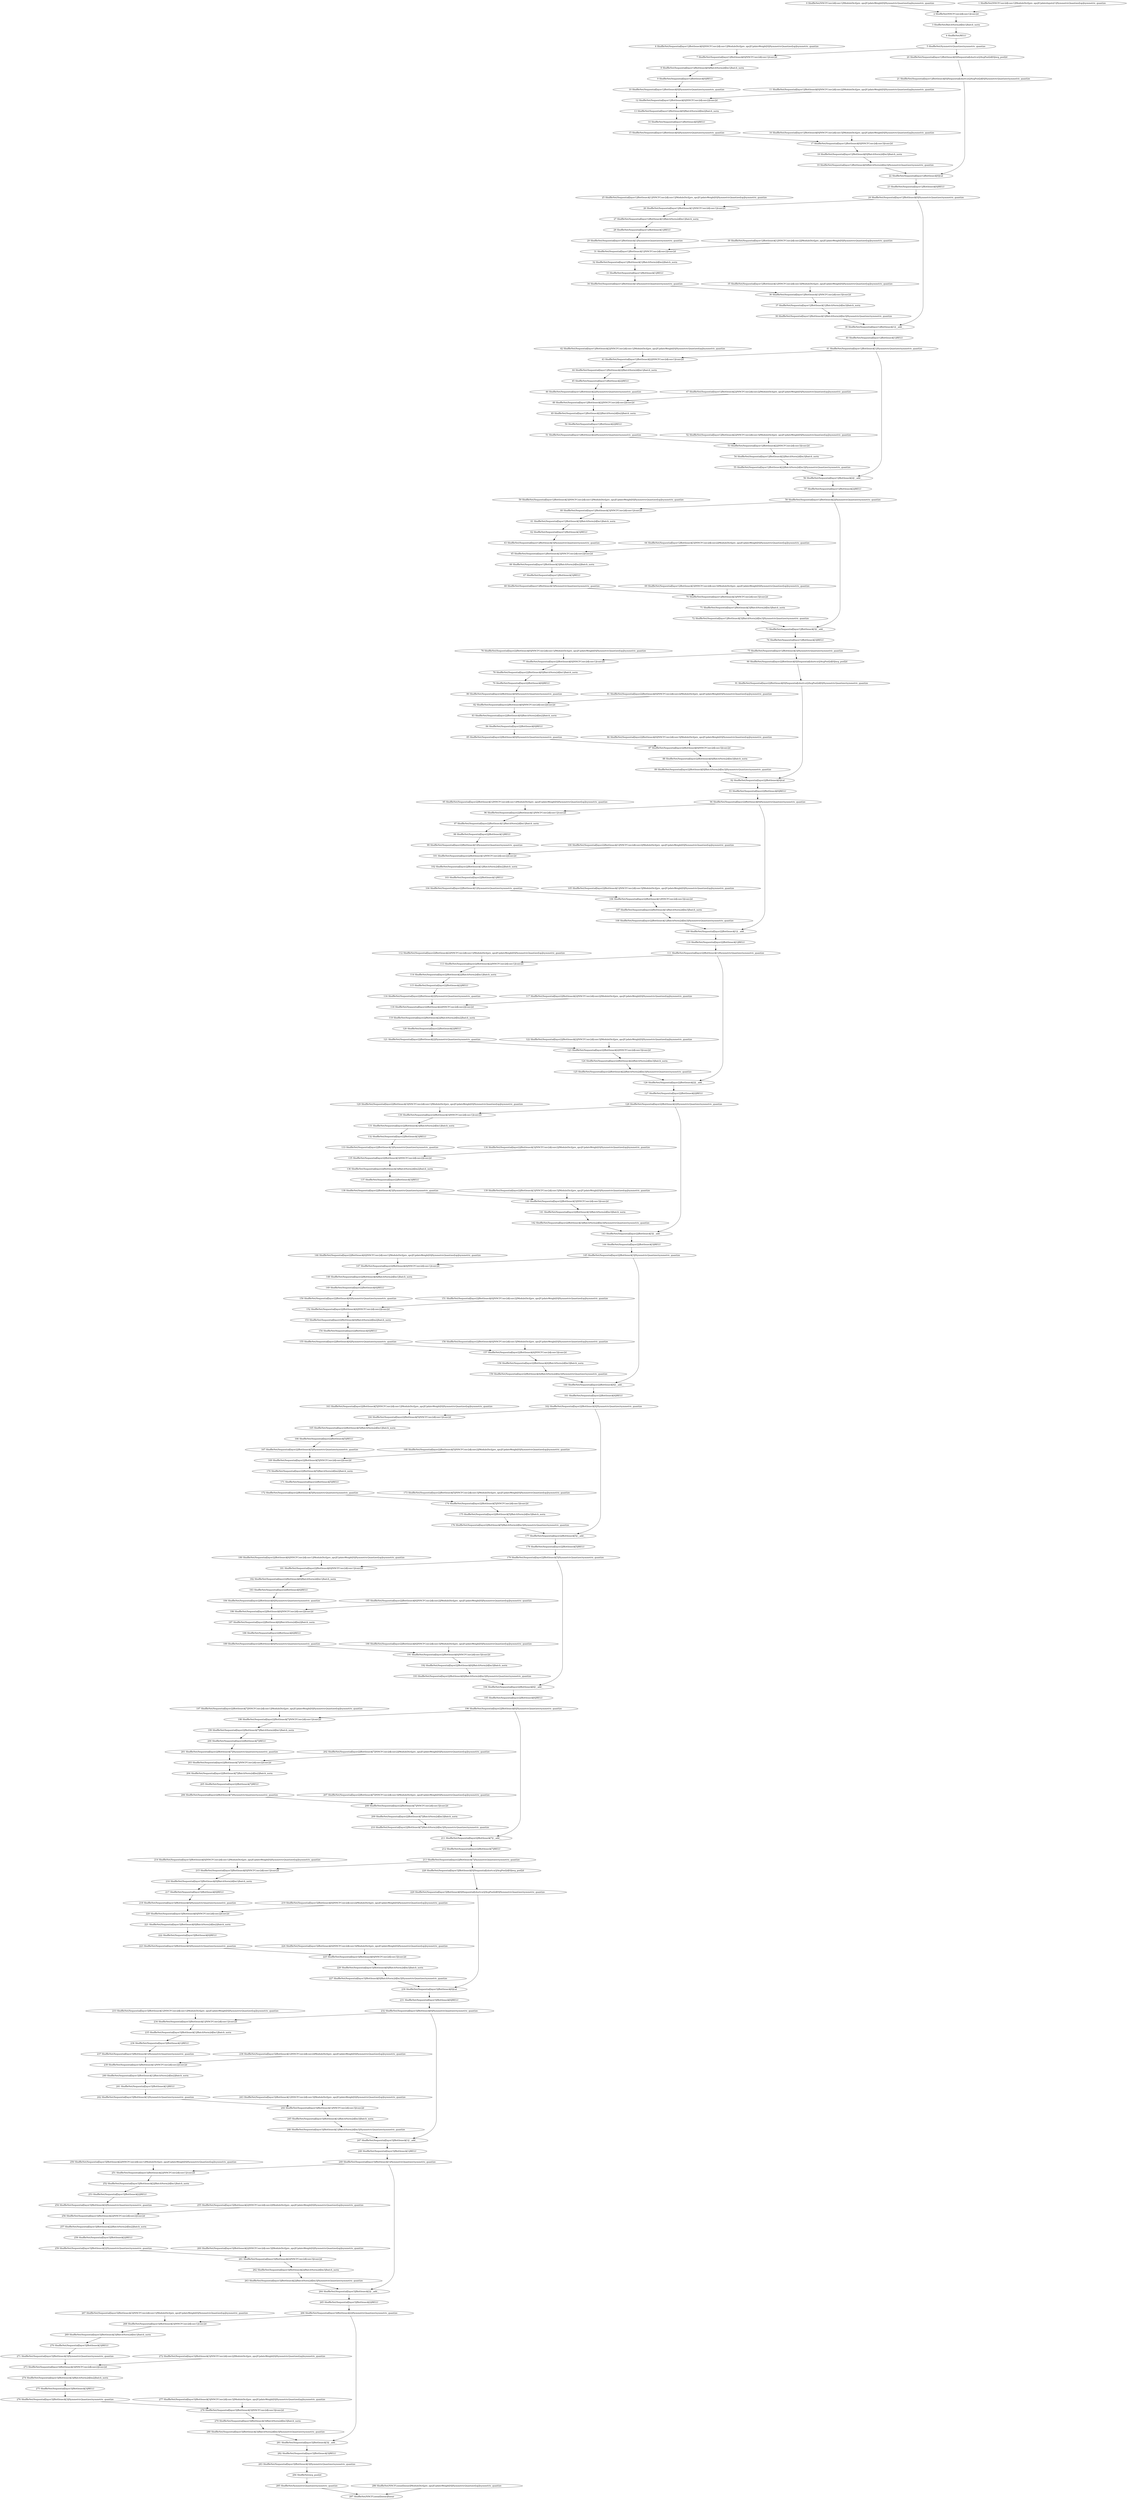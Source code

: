 strict digraph  {
"0 ShuffleNet/NNCFConv2d[conv1]/ModuleDict[pre_ops]/UpdateWeight[0]/SymmetricQuantizer[op]/symmetric_quantize" [id=0, scope="ShuffleNet/NNCFConv2d[conv1]/ModuleDict[pre_ops]/UpdateWeight[0]/SymmetricQuantizer[op]", type=symmetric_quantize];
"1 ShuffleNet/NNCFConv2d[conv1]/ModuleDict[pre_ops]/UpdateInputs[1]/SymmetricQuantizer[op]/symmetric_quantize" [id=1, scope="ShuffleNet/NNCFConv2d[conv1]/ModuleDict[pre_ops]/UpdateInputs[1]/SymmetricQuantizer[op]", type=symmetric_quantize];
"2 ShuffleNet/NNCFConv2d[conv1]/conv2d" [id=2, scope="ShuffleNet/NNCFConv2d[conv1]", type=conv2d];
"3 ShuffleNet/BatchNorm2d[bn1]/batch_norm" [id=3, scope="ShuffleNet/BatchNorm2d[bn1]", type=batch_norm];
"4 ShuffleNet/RELU" [id=4, scope=ShuffleNet, type=RELU];
"5 ShuffleNet/SymmetricQuantizer/symmetric_quantize" [id=5, scope="ShuffleNet/SymmetricQuantizer", type=symmetric_quantize];
"6 ShuffleNet/Sequential[layer1]/Bottleneck[0]/NNCFConv2d[conv1]/ModuleDict[pre_ops]/UpdateWeight[0]/SymmetricQuantizer[op]/symmetric_quantize" [id=6, scope="ShuffleNet/Sequential[layer1]/Bottleneck[0]/NNCFConv2d[conv1]/ModuleDict[pre_ops]/UpdateWeight[0]/SymmetricQuantizer[op]", type=symmetric_quantize];
"7 ShuffleNet/Sequential[layer1]/Bottleneck[0]/NNCFConv2d[conv1]/conv2d" [id=7, scope="ShuffleNet/Sequential[layer1]/Bottleneck[0]/NNCFConv2d[conv1]", type=conv2d];
"8 ShuffleNet/Sequential[layer1]/Bottleneck[0]/BatchNorm2d[bn1]/batch_norm" [id=8, scope="ShuffleNet/Sequential[layer1]/Bottleneck[0]/BatchNorm2d[bn1]", type=batch_norm];
"9 ShuffleNet/Sequential[layer1]/Bottleneck[0]/RELU" [id=9, scope="ShuffleNet/Sequential[layer1]/Bottleneck[0]", type=RELU];
"10 ShuffleNet/Sequential[layer1]/Bottleneck[0]/SymmetricQuantizer/symmetric_quantize" [id=10, scope="ShuffleNet/Sequential[layer1]/Bottleneck[0]/SymmetricQuantizer", type=symmetric_quantize];
"11 ShuffleNet/Sequential[layer1]/Bottleneck[0]/NNCFConv2d[conv2]/ModuleDict[pre_ops]/UpdateWeight[0]/SymmetricQuantizer[op]/symmetric_quantize" [id=11, scope="ShuffleNet/Sequential[layer1]/Bottleneck[0]/NNCFConv2d[conv2]/ModuleDict[pre_ops]/UpdateWeight[0]/SymmetricQuantizer[op]", type=symmetric_quantize];
"12 ShuffleNet/Sequential[layer1]/Bottleneck[0]/NNCFConv2d[conv2]/conv2d" [id=12, scope="ShuffleNet/Sequential[layer1]/Bottleneck[0]/NNCFConv2d[conv2]", type=conv2d];
"13 ShuffleNet/Sequential[layer1]/Bottleneck[0]/BatchNorm2d[bn2]/batch_norm" [id=13, scope="ShuffleNet/Sequential[layer1]/Bottleneck[0]/BatchNorm2d[bn2]", type=batch_norm];
"14 ShuffleNet/Sequential[layer1]/Bottleneck[0]/RELU" [id=14, scope="ShuffleNet/Sequential[layer1]/Bottleneck[0]", type=RELU];
"15 ShuffleNet/Sequential[layer1]/Bottleneck[0]/SymmetricQuantizer/symmetric_quantize" [id=15, scope="ShuffleNet/Sequential[layer1]/Bottleneck[0]/SymmetricQuantizer", type=symmetric_quantize];
"16 ShuffleNet/Sequential[layer1]/Bottleneck[0]/NNCFConv2d[conv3]/ModuleDict[pre_ops]/UpdateWeight[0]/SymmetricQuantizer[op]/symmetric_quantize" [id=16, scope="ShuffleNet/Sequential[layer1]/Bottleneck[0]/NNCFConv2d[conv3]/ModuleDict[pre_ops]/UpdateWeight[0]/SymmetricQuantizer[op]", type=symmetric_quantize];
"17 ShuffleNet/Sequential[layer1]/Bottleneck[0]/NNCFConv2d[conv3]/conv2d" [id=17, scope="ShuffleNet/Sequential[layer1]/Bottleneck[0]/NNCFConv2d[conv3]", type=conv2d];
"18 ShuffleNet/Sequential[layer1]/Bottleneck[0]/BatchNorm2d[bn3]/batch_norm" [id=18, scope="ShuffleNet/Sequential[layer1]/Bottleneck[0]/BatchNorm2d[bn3]", type=batch_norm];
"19 ShuffleNet/Sequential[layer1]/Bottleneck[0]/BatchNorm2d[bn3]/SymmetricQuantizer/symmetric_quantize" [id=19, scope="ShuffleNet/Sequential[layer1]/Bottleneck[0]/BatchNorm2d[bn3]/SymmetricQuantizer", type=symmetric_quantize];
"20 ShuffleNet/Sequential[layer1]/Bottleneck[0]/Sequential[shortcut]/AvgPool2d[0]/avg_pool2d" [id=20, scope="ShuffleNet/Sequential[layer1]/Bottleneck[0]/Sequential[shortcut]/AvgPool2d[0]", type=avg_pool2d];
"21 ShuffleNet/Sequential[layer1]/Bottleneck[0]/Sequential[shortcut]/AvgPool2d[0]/SymmetricQuantizer/symmetric_quantize" [id=21, scope="ShuffleNet/Sequential[layer1]/Bottleneck[0]/Sequential[shortcut]/AvgPool2d[0]/SymmetricQuantizer", type=symmetric_quantize];
"22 ShuffleNet/Sequential[layer1]/Bottleneck[0]/cat" [id=22, scope="ShuffleNet/Sequential[layer1]/Bottleneck[0]", type=cat];
"23 ShuffleNet/Sequential[layer1]/Bottleneck[0]/RELU" [id=23, scope="ShuffleNet/Sequential[layer1]/Bottleneck[0]", type=RELU];
"24 ShuffleNet/Sequential[layer1]/Bottleneck[0]/SymmetricQuantizer/symmetric_quantize" [id=24, scope="ShuffleNet/Sequential[layer1]/Bottleneck[0]/SymmetricQuantizer", type=symmetric_quantize];
"25 ShuffleNet/Sequential[layer1]/Bottleneck[1]/NNCFConv2d[conv1]/ModuleDict[pre_ops]/UpdateWeight[0]/SymmetricQuantizer[op]/symmetric_quantize" [id=25, scope="ShuffleNet/Sequential[layer1]/Bottleneck[1]/NNCFConv2d[conv1]/ModuleDict[pre_ops]/UpdateWeight[0]/SymmetricQuantizer[op]", type=symmetric_quantize];
"26 ShuffleNet/Sequential[layer1]/Bottleneck[1]/NNCFConv2d[conv1]/conv2d" [id=26, scope="ShuffleNet/Sequential[layer1]/Bottleneck[1]/NNCFConv2d[conv1]", type=conv2d];
"27 ShuffleNet/Sequential[layer1]/Bottleneck[1]/BatchNorm2d[bn1]/batch_norm" [id=27, scope="ShuffleNet/Sequential[layer1]/Bottleneck[1]/BatchNorm2d[bn1]", type=batch_norm];
"28 ShuffleNet/Sequential[layer1]/Bottleneck[1]/RELU" [id=28, scope="ShuffleNet/Sequential[layer1]/Bottleneck[1]", type=RELU];
"29 ShuffleNet/Sequential[layer1]/Bottleneck[1]/SymmetricQuantizer/symmetric_quantize" [id=29, scope="ShuffleNet/Sequential[layer1]/Bottleneck[1]/SymmetricQuantizer", type=symmetric_quantize];
"30 ShuffleNet/Sequential[layer1]/Bottleneck[1]/NNCFConv2d[conv2]/ModuleDict[pre_ops]/UpdateWeight[0]/SymmetricQuantizer[op]/symmetric_quantize" [id=30, scope="ShuffleNet/Sequential[layer1]/Bottleneck[1]/NNCFConv2d[conv2]/ModuleDict[pre_ops]/UpdateWeight[0]/SymmetricQuantizer[op]", type=symmetric_quantize];
"31 ShuffleNet/Sequential[layer1]/Bottleneck[1]/NNCFConv2d[conv2]/conv2d" [id=31, scope="ShuffleNet/Sequential[layer1]/Bottleneck[1]/NNCFConv2d[conv2]", type=conv2d];
"32 ShuffleNet/Sequential[layer1]/Bottleneck[1]/BatchNorm2d[bn2]/batch_norm" [id=32, scope="ShuffleNet/Sequential[layer1]/Bottleneck[1]/BatchNorm2d[bn2]", type=batch_norm];
"33 ShuffleNet/Sequential[layer1]/Bottleneck[1]/RELU" [id=33, scope="ShuffleNet/Sequential[layer1]/Bottleneck[1]", type=RELU];
"34 ShuffleNet/Sequential[layer1]/Bottleneck[1]/SymmetricQuantizer/symmetric_quantize" [id=34, scope="ShuffleNet/Sequential[layer1]/Bottleneck[1]/SymmetricQuantizer", type=symmetric_quantize];
"35 ShuffleNet/Sequential[layer1]/Bottleneck[1]/NNCFConv2d[conv3]/ModuleDict[pre_ops]/UpdateWeight[0]/SymmetricQuantizer[op]/symmetric_quantize" [id=35, scope="ShuffleNet/Sequential[layer1]/Bottleneck[1]/NNCFConv2d[conv3]/ModuleDict[pre_ops]/UpdateWeight[0]/SymmetricQuantizer[op]", type=symmetric_quantize];
"36 ShuffleNet/Sequential[layer1]/Bottleneck[1]/NNCFConv2d[conv3]/conv2d" [id=36, scope="ShuffleNet/Sequential[layer1]/Bottleneck[1]/NNCFConv2d[conv3]", type=conv2d];
"37 ShuffleNet/Sequential[layer1]/Bottleneck[1]/BatchNorm2d[bn3]/batch_norm" [id=37, scope="ShuffleNet/Sequential[layer1]/Bottleneck[1]/BatchNorm2d[bn3]", type=batch_norm];
"38 ShuffleNet/Sequential[layer1]/Bottleneck[1]/BatchNorm2d[bn3]/SymmetricQuantizer/symmetric_quantize" [id=38, scope="ShuffleNet/Sequential[layer1]/Bottleneck[1]/BatchNorm2d[bn3]/SymmetricQuantizer", type=symmetric_quantize];
"39 ShuffleNet/Sequential[layer1]/Bottleneck[1]/__add__" [id=39, scope="ShuffleNet/Sequential[layer1]/Bottleneck[1]", type=__add__];
"40 ShuffleNet/Sequential[layer1]/Bottleneck[1]/RELU" [id=40, scope="ShuffleNet/Sequential[layer1]/Bottleneck[1]", type=RELU];
"41 ShuffleNet/Sequential[layer1]/Bottleneck[1]/SymmetricQuantizer/symmetric_quantize" [id=41, scope="ShuffleNet/Sequential[layer1]/Bottleneck[1]/SymmetricQuantizer", type=symmetric_quantize];
"42 ShuffleNet/Sequential[layer1]/Bottleneck[2]/NNCFConv2d[conv1]/ModuleDict[pre_ops]/UpdateWeight[0]/SymmetricQuantizer[op]/symmetric_quantize" [id=42, scope="ShuffleNet/Sequential[layer1]/Bottleneck[2]/NNCFConv2d[conv1]/ModuleDict[pre_ops]/UpdateWeight[0]/SymmetricQuantizer[op]", type=symmetric_quantize];
"43 ShuffleNet/Sequential[layer1]/Bottleneck[2]/NNCFConv2d[conv1]/conv2d" [id=43, scope="ShuffleNet/Sequential[layer1]/Bottleneck[2]/NNCFConv2d[conv1]", type=conv2d];
"44 ShuffleNet/Sequential[layer1]/Bottleneck[2]/BatchNorm2d[bn1]/batch_norm" [id=44, scope="ShuffleNet/Sequential[layer1]/Bottleneck[2]/BatchNorm2d[bn1]", type=batch_norm];
"45 ShuffleNet/Sequential[layer1]/Bottleneck[2]/RELU" [id=45, scope="ShuffleNet/Sequential[layer1]/Bottleneck[2]", type=RELU];
"46 ShuffleNet/Sequential[layer1]/Bottleneck[2]/SymmetricQuantizer/symmetric_quantize" [id=46, scope="ShuffleNet/Sequential[layer1]/Bottleneck[2]/SymmetricQuantizer", type=symmetric_quantize];
"47 ShuffleNet/Sequential[layer1]/Bottleneck[2]/NNCFConv2d[conv2]/ModuleDict[pre_ops]/UpdateWeight[0]/SymmetricQuantizer[op]/symmetric_quantize" [id=47, scope="ShuffleNet/Sequential[layer1]/Bottleneck[2]/NNCFConv2d[conv2]/ModuleDict[pre_ops]/UpdateWeight[0]/SymmetricQuantizer[op]", type=symmetric_quantize];
"48 ShuffleNet/Sequential[layer1]/Bottleneck[2]/NNCFConv2d[conv2]/conv2d" [id=48, scope="ShuffleNet/Sequential[layer1]/Bottleneck[2]/NNCFConv2d[conv2]", type=conv2d];
"49 ShuffleNet/Sequential[layer1]/Bottleneck[2]/BatchNorm2d[bn2]/batch_norm" [id=49, scope="ShuffleNet/Sequential[layer1]/Bottleneck[2]/BatchNorm2d[bn2]", type=batch_norm];
"50 ShuffleNet/Sequential[layer1]/Bottleneck[2]/RELU" [id=50, scope="ShuffleNet/Sequential[layer1]/Bottleneck[2]", type=RELU];
"51 ShuffleNet/Sequential[layer1]/Bottleneck[2]/SymmetricQuantizer/symmetric_quantize" [id=51, scope="ShuffleNet/Sequential[layer1]/Bottleneck[2]/SymmetricQuantizer", type=symmetric_quantize];
"52 ShuffleNet/Sequential[layer1]/Bottleneck[2]/NNCFConv2d[conv3]/ModuleDict[pre_ops]/UpdateWeight[0]/SymmetricQuantizer[op]/symmetric_quantize" [id=52, scope="ShuffleNet/Sequential[layer1]/Bottleneck[2]/NNCFConv2d[conv3]/ModuleDict[pre_ops]/UpdateWeight[0]/SymmetricQuantizer[op]", type=symmetric_quantize];
"53 ShuffleNet/Sequential[layer1]/Bottleneck[2]/NNCFConv2d[conv3]/conv2d" [id=53, scope="ShuffleNet/Sequential[layer1]/Bottleneck[2]/NNCFConv2d[conv3]", type=conv2d];
"54 ShuffleNet/Sequential[layer1]/Bottleneck[2]/BatchNorm2d[bn3]/batch_norm" [id=54, scope="ShuffleNet/Sequential[layer1]/Bottleneck[2]/BatchNorm2d[bn3]", type=batch_norm];
"55 ShuffleNet/Sequential[layer1]/Bottleneck[2]/BatchNorm2d[bn3]/SymmetricQuantizer/symmetric_quantize" [id=55, scope="ShuffleNet/Sequential[layer1]/Bottleneck[2]/BatchNorm2d[bn3]/SymmetricQuantizer", type=symmetric_quantize];
"56 ShuffleNet/Sequential[layer1]/Bottleneck[2]/__add__" [id=56, scope="ShuffleNet/Sequential[layer1]/Bottleneck[2]", type=__add__];
"57 ShuffleNet/Sequential[layer1]/Bottleneck[2]/RELU" [id=57, scope="ShuffleNet/Sequential[layer1]/Bottleneck[2]", type=RELU];
"58 ShuffleNet/Sequential[layer1]/Bottleneck[2]/SymmetricQuantizer/symmetric_quantize" [id=58, scope="ShuffleNet/Sequential[layer1]/Bottleneck[2]/SymmetricQuantizer", type=symmetric_quantize];
"59 ShuffleNet/Sequential[layer1]/Bottleneck[3]/NNCFConv2d[conv1]/ModuleDict[pre_ops]/UpdateWeight[0]/SymmetricQuantizer[op]/symmetric_quantize" [id=59, scope="ShuffleNet/Sequential[layer1]/Bottleneck[3]/NNCFConv2d[conv1]/ModuleDict[pre_ops]/UpdateWeight[0]/SymmetricQuantizer[op]", type=symmetric_quantize];
"60 ShuffleNet/Sequential[layer1]/Bottleneck[3]/NNCFConv2d[conv1]/conv2d" [id=60, scope="ShuffleNet/Sequential[layer1]/Bottleneck[3]/NNCFConv2d[conv1]", type=conv2d];
"61 ShuffleNet/Sequential[layer1]/Bottleneck[3]/BatchNorm2d[bn1]/batch_norm" [id=61, scope="ShuffleNet/Sequential[layer1]/Bottleneck[3]/BatchNorm2d[bn1]", type=batch_norm];
"62 ShuffleNet/Sequential[layer1]/Bottleneck[3]/RELU" [id=62, scope="ShuffleNet/Sequential[layer1]/Bottleneck[3]", type=RELU];
"63 ShuffleNet/Sequential[layer1]/Bottleneck[3]/SymmetricQuantizer/symmetric_quantize" [id=63, scope="ShuffleNet/Sequential[layer1]/Bottleneck[3]/SymmetricQuantizer", type=symmetric_quantize];
"64 ShuffleNet/Sequential[layer1]/Bottleneck[3]/NNCFConv2d[conv2]/ModuleDict[pre_ops]/UpdateWeight[0]/SymmetricQuantizer[op]/symmetric_quantize" [id=64, scope="ShuffleNet/Sequential[layer1]/Bottleneck[3]/NNCFConv2d[conv2]/ModuleDict[pre_ops]/UpdateWeight[0]/SymmetricQuantizer[op]", type=symmetric_quantize];
"65 ShuffleNet/Sequential[layer1]/Bottleneck[3]/NNCFConv2d[conv2]/conv2d" [id=65, scope="ShuffleNet/Sequential[layer1]/Bottleneck[3]/NNCFConv2d[conv2]", type=conv2d];
"66 ShuffleNet/Sequential[layer1]/Bottleneck[3]/BatchNorm2d[bn2]/batch_norm" [id=66, scope="ShuffleNet/Sequential[layer1]/Bottleneck[3]/BatchNorm2d[bn2]", type=batch_norm];
"67 ShuffleNet/Sequential[layer1]/Bottleneck[3]/RELU" [id=67, scope="ShuffleNet/Sequential[layer1]/Bottleneck[3]", type=RELU];
"68 ShuffleNet/Sequential[layer1]/Bottleneck[3]/SymmetricQuantizer/symmetric_quantize" [id=68, scope="ShuffleNet/Sequential[layer1]/Bottleneck[3]/SymmetricQuantizer", type=symmetric_quantize];
"69 ShuffleNet/Sequential[layer1]/Bottleneck[3]/NNCFConv2d[conv3]/ModuleDict[pre_ops]/UpdateWeight[0]/SymmetricQuantizer[op]/symmetric_quantize" [id=69, scope="ShuffleNet/Sequential[layer1]/Bottleneck[3]/NNCFConv2d[conv3]/ModuleDict[pre_ops]/UpdateWeight[0]/SymmetricQuantizer[op]", type=symmetric_quantize];
"70 ShuffleNet/Sequential[layer1]/Bottleneck[3]/NNCFConv2d[conv3]/conv2d" [id=70, scope="ShuffleNet/Sequential[layer1]/Bottleneck[3]/NNCFConv2d[conv3]", type=conv2d];
"71 ShuffleNet/Sequential[layer1]/Bottleneck[3]/BatchNorm2d[bn3]/batch_norm" [id=71, scope="ShuffleNet/Sequential[layer1]/Bottleneck[3]/BatchNorm2d[bn3]", type=batch_norm];
"72 ShuffleNet/Sequential[layer1]/Bottleneck[3]/BatchNorm2d[bn3]/SymmetricQuantizer/symmetric_quantize" [id=72, scope="ShuffleNet/Sequential[layer1]/Bottleneck[3]/BatchNorm2d[bn3]/SymmetricQuantizer", type=symmetric_quantize];
"73 ShuffleNet/Sequential[layer1]/Bottleneck[3]/__add__" [id=73, scope="ShuffleNet/Sequential[layer1]/Bottleneck[3]", type=__add__];
"74 ShuffleNet/Sequential[layer1]/Bottleneck[3]/RELU" [id=74, scope="ShuffleNet/Sequential[layer1]/Bottleneck[3]", type=RELU];
"75 ShuffleNet/Sequential[layer1]/Bottleneck[3]/SymmetricQuantizer/symmetric_quantize" [id=75, scope="ShuffleNet/Sequential[layer1]/Bottleneck[3]/SymmetricQuantizer", type=symmetric_quantize];
"76 ShuffleNet/Sequential[layer2]/Bottleneck[0]/NNCFConv2d[conv1]/ModuleDict[pre_ops]/UpdateWeight[0]/SymmetricQuantizer[op]/symmetric_quantize" [id=76, scope="ShuffleNet/Sequential[layer2]/Bottleneck[0]/NNCFConv2d[conv1]/ModuleDict[pre_ops]/UpdateWeight[0]/SymmetricQuantizer[op]", type=symmetric_quantize];
"77 ShuffleNet/Sequential[layer2]/Bottleneck[0]/NNCFConv2d[conv1]/conv2d" [id=77, scope="ShuffleNet/Sequential[layer2]/Bottleneck[0]/NNCFConv2d[conv1]", type=conv2d];
"78 ShuffleNet/Sequential[layer2]/Bottleneck[0]/BatchNorm2d[bn1]/batch_norm" [id=78, scope="ShuffleNet/Sequential[layer2]/Bottleneck[0]/BatchNorm2d[bn1]", type=batch_norm];
"79 ShuffleNet/Sequential[layer2]/Bottleneck[0]/RELU" [id=79, scope="ShuffleNet/Sequential[layer2]/Bottleneck[0]", type=RELU];
"80 ShuffleNet/Sequential[layer2]/Bottleneck[0]/SymmetricQuantizer/symmetric_quantize" [id=80, scope="ShuffleNet/Sequential[layer2]/Bottleneck[0]/SymmetricQuantizer", type=symmetric_quantize];
"81 ShuffleNet/Sequential[layer2]/Bottleneck[0]/NNCFConv2d[conv2]/ModuleDict[pre_ops]/UpdateWeight[0]/SymmetricQuantizer[op]/symmetric_quantize" [id=81, scope="ShuffleNet/Sequential[layer2]/Bottleneck[0]/NNCFConv2d[conv2]/ModuleDict[pre_ops]/UpdateWeight[0]/SymmetricQuantizer[op]", type=symmetric_quantize];
"82 ShuffleNet/Sequential[layer2]/Bottleneck[0]/NNCFConv2d[conv2]/conv2d" [id=82, scope="ShuffleNet/Sequential[layer2]/Bottleneck[0]/NNCFConv2d[conv2]", type=conv2d];
"83 ShuffleNet/Sequential[layer2]/Bottleneck[0]/BatchNorm2d[bn2]/batch_norm" [id=83, scope="ShuffleNet/Sequential[layer2]/Bottleneck[0]/BatchNorm2d[bn2]", type=batch_norm];
"84 ShuffleNet/Sequential[layer2]/Bottleneck[0]/RELU" [id=84, scope="ShuffleNet/Sequential[layer2]/Bottleneck[0]", type=RELU];
"85 ShuffleNet/Sequential[layer2]/Bottleneck[0]/SymmetricQuantizer/symmetric_quantize" [id=85, scope="ShuffleNet/Sequential[layer2]/Bottleneck[0]/SymmetricQuantizer", type=symmetric_quantize];
"86 ShuffleNet/Sequential[layer2]/Bottleneck[0]/NNCFConv2d[conv3]/ModuleDict[pre_ops]/UpdateWeight[0]/SymmetricQuantizer[op]/symmetric_quantize" [id=86, scope="ShuffleNet/Sequential[layer2]/Bottleneck[0]/NNCFConv2d[conv3]/ModuleDict[pre_ops]/UpdateWeight[0]/SymmetricQuantizer[op]", type=symmetric_quantize];
"87 ShuffleNet/Sequential[layer2]/Bottleneck[0]/NNCFConv2d[conv3]/conv2d" [id=87, scope="ShuffleNet/Sequential[layer2]/Bottleneck[0]/NNCFConv2d[conv3]", type=conv2d];
"88 ShuffleNet/Sequential[layer2]/Bottleneck[0]/BatchNorm2d[bn3]/batch_norm" [id=88, scope="ShuffleNet/Sequential[layer2]/Bottleneck[0]/BatchNorm2d[bn3]", type=batch_norm];
"89 ShuffleNet/Sequential[layer2]/Bottleneck[0]/BatchNorm2d[bn3]/SymmetricQuantizer/symmetric_quantize" [id=89, scope="ShuffleNet/Sequential[layer2]/Bottleneck[0]/BatchNorm2d[bn3]/SymmetricQuantizer", type=symmetric_quantize];
"90 ShuffleNet/Sequential[layer2]/Bottleneck[0]/Sequential[shortcut]/AvgPool2d[0]/avg_pool2d" [id=90, scope="ShuffleNet/Sequential[layer2]/Bottleneck[0]/Sequential[shortcut]/AvgPool2d[0]", type=avg_pool2d];
"91 ShuffleNet/Sequential[layer2]/Bottleneck[0]/Sequential[shortcut]/AvgPool2d[0]/SymmetricQuantizer/symmetric_quantize" [id=91, scope="ShuffleNet/Sequential[layer2]/Bottleneck[0]/Sequential[shortcut]/AvgPool2d[0]/SymmetricQuantizer", type=symmetric_quantize];
"92 ShuffleNet/Sequential[layer2]/Bottleneck[0]/cat" [id=92, scope="ShuffleNet/Sequential[layer2]/Bottleneck[0]", type=cat];
"93 ShuffleNet/Sequential[layer2]/Bottleneck[0]/RELU" [id=93, scope="ShuffleNet/Sequential[layer2]/Bottleneck[0]", type=RELU];
"94 ShuffleNet/Sequential[layer2]/Bottleneck[0]/SymmetricQuantizer/symmetric_quantize" [id=94, scope="ShuffleNet/Sequential[layer2]/Bottleneck[0]/SymmetricQuantizer", type=symmetric_quantize];
"95 ShuffleNet/Sequential[layer2]/Bottleneck[1]/NNCFConv2d[conv1]/ModuleDict[pre_ops]/UpdateWeight[0]/SymmetricQuantizer[op]/symmetric_quantize" [id=95, scope="ShuffleNet/Sequential[layer2]/Bottleneck[1]/NNCFConv2d[conv1]/ModuleDict[pre_ops]/UpdateWeight[0]/SymmetricQuantizer[op]", type=symmetric_quantize];
"96 ShuffleNet/Sequential[layer2]/Bottleneck[1]/NNCFConv2d[conv1]/conv2d" [id=96, scope="ShuffleNet/Sequential[layer2]/Bottleneck[1]/NNCFConv2d[conv1]", type=conv2d];
"97 ShuffleNet/Sequential[layer2]/Bottleneck[1]/BatchNorm2d[bn1]/batch_norm" [id=97, scope="ShuffleNet/Sequential[layer2]/Bottleneck[1]/BatchNorm2d[bn1]", type=batch_norm];
"98 ShuffleNet/Sequential[layer2]/Bottleneck[1]/RELU" [id=98, scope="ShuffleNet/Sequential[layer2]/Bottleneck[1]", type=RELU];
"99 ShuffleNet/Sequential[layer2]/Bottleneck[1]/SymmetricQuantizer/symmetric_quantize" [id=99, scope="ShuffleNet/Sequential[layer2]/Bottleneck[1]/SymmetricQuantizer", type=symmetric_quantize];
"100 ShuffleNet/Sequential[layer2]/Bottleneck[1]/NNCFConv2d[conv2]/ModuleDict[pre_ops]/UpdateWeight[0]/SymmetricQuantizer[op]/symmetric_quantize" [id=100, scope="ShuffleNet/Sequential[layer2]/Bottleneck[1]/NNCFConv2d[conv2]/ModuleDict[pre_ops]/UpdateWeight[0]/SymmetricQuantizer[op]", type=symmetric_quantize];
"101 ShuffleNet/Sequential[layer2]/Bottleneck[1]/NNCFConv2d[conv2]/conv2d" [id=101, scope="ShuffleNet/Sequential[layer2]/Bottleneck[1]/NNCFConv2d[conv2]", type=conv2d];
"102 ShuffleNet/Sequential[layer2]/Bottleneck[1]/BatchNorm2d[bn2]/batch_norm" [id=102, scope="ShuffleNet/Sequential[layer2]/Bottleneck[1]/BatchNorm2d[bn2]", type=batch_norm];
"103 ShuffleNet/Sequential[layer2]/Bottleneck[1]/RELU" [id=103, scope="ShuffleNet/Sequential[layer2]/Bottleneck[1]", type=RELU];
"104 ShuffleNet/Sequential[layer2]/Bottleneck[1]/SymmetricQuantizer/symmetric_quantize" [id=104, scope="ShuffleNet/Sequential[layer2]/Bottleneck[1]/SymmetricQuantizer", type=symmetric_quantize];
"105 ShuffleNet/Sequential[layer2]/Bottleneck[1]/NNCFConv2d[conv3]/ModuleDict[pre_ops]/UpdateWeight[0]/SymmetricQuantizer[op]/symmetric_quantize" [id=105, scope="ShuffleNet/Sequential[layer2]/Bottleneck[1]/NNCFConv2d[conv3]/ModuleDict[pre_ops]/UpdateWeight[0]/SymmetricQuantizer[op]", type=symmetric_quantize];
"106 ShuffleNet/Sequential[layer2]/Bottleneck[1]/NNCFConv2d[conv3]/conv2d" [id=106, scope="ShuffleNet/Sequential[layer2]/Bottleneck[1]/NNCFConv2d[conv3]", type=conv2d];
"107 ShuffleNet/Sequential[layer2]/Bottleneck[1]/BatchNorm2d[bn3]/batch_norm" [id=107, scope="ShuffleNet/Sequential[layer2]/Bottleneck[1]/BatchNorm2d[bn3]", type=batch_norm];
"108 ShuffleNet/Sequential[layer2]/Bottleneck[1]/BatchNorm2d[bn3]/SymmetricQuantizer/symmetric_quantize" [id=108, scope="ShuffleNet/Sequential[layer2]/Bottleneck[1]/BatchNorm2d[bn3]/SymmetricQuantizer", type=symmetric_quantize];
"109 ShuffleNet/Sequential[layer2]/Bottleneck[1]/__add__" [id=109, scope="ShuffleNet/Sequential[layer2]/Bottleneck[1]", type=__add__];
"110 ShuffleNet/Sequential[layer2]/Bottleneck[1]/RELU" [id=110, scope="ShuffleNet/Sequential[layer2]/Bottleneck[1]", type=RELU];
"111 ShuffleNet/Sequential[layer2]/Bottleneck[1]/SymmetricQuantizer/symmetric_quantize" [id=111, scope="ShuffleNet/Sequential[layer2]/Bottleneck[1]/SymmetricQuantizer", type=symmetric_quantize];
"112 ShuffleNet/Sequential[layer2]/Bottleneck[2]/NNCFConv2d[conv1]/ModuleDict[pre_ops]/UpdateWeight[0]/SymmetricQuantizer[op]/symmetric_quantize" [id=112, scope="ShuffleNet/Sequential[layer2]/Bottleneck[2]/NNCFConv2d[conv1]/ModuleDict[pre_ops]/UpdateWeight[0]/SymmetricQuantizer[op]", type=symmetric_quantize];
"113 ShuffleNet/Sequential[layer2]/Bottleneck[2]/NNCFConv2d[conv1]/conv2d" [id=113, scope="ShuffleNet/Sequential[layer2]/Bottleneck[2]/NNCFConv2d[conv1]", type=conv2d];
"114 ShuffleNet/Sequential[layer2]/Bottleneck[2]/BatchNorm2d[bn1]/batch_norm" [id=114, scope="ShuffleNet/Sequential[layer2]/Bottleneck[2]/BatchNorm2d[bn1]", type=batch_norm];
"115 ShuffleNet/Sequential[layer2]/Bottleneck[2]/RELU" [id=115, scope="ShuffleNet/Sequential[layer2]/Bottleneck[2]", type=RELU];
"116 ShuffleNet/Sequential[layer2]/Bottleneck[2]/SymmetricQuantizer/symmetric_quantize" [id=116, scope="ShuffleNet/Sequential[layer2]/Bottleneck[2]/SymmetricQuantizer", type=symmetric_quantize];
"117 ShuffleNet/Sequential[layer2]/Bottleneck[2]/NNCFConv2d[conv2]/ModuleDict[pre_ops]/UpdateWeight[0]/SymmetricQuantizer[op]/symmetric_quantize" [id=117, scope="ShuffleNet/Sequential[layer2]/Bottleneck[2]/NNCFConv2d[conv2]/ModuleDict[pre_ops]/UpdateWeight[0]/SymmetricQuantizer[op]", type=symmetric_quantize];
"118 ShuffleNet/Sequential[layer2]/Bottleneck[2]/NNCFConv2d[conv2]/conv2d" [id=118, scope="ShuffleNet/Sequential[layer2]/Bottleneck[2]/NNCFConv2d[conv2]", type=conv2d];
"119 ShuffleNet/Sequential[layer2]/Bottleneck[2]/BatchNorm2d[bn2]/batch_norm" [id=119, scope="ShuffleNet/Sequential[layer2]/Bottleneck[2]/BatchNorm2d[bn2]", type=batch_norm];
"120 ShuffleNet/Sequential[layer2]/Bottleneck[2]/RELU" [id=120, scope="ShuffleNet/Sequential[layer2]/Bottleneck[2]", type=RELU];
"121 ShuffleNet/Sequential[layer2]/Bottleneck[2]/SymmetricQuantizer/symmetric_quantize" [id=121, scope="ShuffleNet/Sequential[layer2]/Bottleneck[2]/SymmetricQuantizer", type=symmetric_quantize];
"122 ShuffleNet/Sequential[layer2]/Bottleneck[2]/NNCFConv2d[conv3]/ModuleDict[pre_ops]/UpdateWeight[0]/SymmetricQuantizer[op]/symmetric_quantize" [id=122, scope="ShuffleNet/Sequential[layer2]/Bottleneck[2]/NNCFConv2d[conv3]/ModuleDict[pre_ops]/UpdateWeight[0]/SymmetricQuantizer[op]", type=symmetric_quantize];
"123 ShuffleNet/Sequential[layer2]/Bottleneck[2]/NNCFConv2d[conv3]/conv2d" [id=123, scope="ShuffleNet/Sequential[layer2]/Bottleneck[2]/NNCFConv2d[conv3]", type=conv2d];
"124 ShuffleNet/Sequential[layer2]/Bottleneck[2]/BatchNorm2d[bn3]/batch_norm" [id=124, scope="ShuffleNet/Sequential[layer2]/Bottleneck[2]/BatchNorm2d[bn3]", type=batch_norm];
"125 ShuffleNet/Sequential[layer2]/Bottleneck[2]/BatchNorm2d[bn3]/SymmetricQuantizer/symmetric_quantize" [id=125, scope="ShuffleNet/Sequential[layer2]/Bottleneck[2]/BatchNorm2d[bn3]/SymmetricQuantizer", type=symmetric_quantize];
"126 ShuffleNet/Sequential[layer2]/Bottleneck[2]/__add__" [id=126, scope="ShuffleNet/Sequential[layer2]/Bottleneck[2]", type=__add__];
"127 ShuffleNet/Sequential[layer2]/Bottleneck[2]/RELU" [id=127, scope="ShuffleNet/Sequential[layer2]/Bottleneck[2]", type=RELU];
"128 ShuffleNet/Sequential[layer2]/Bottleneck[2]/SymmetricQuantizer/symmetric_quantize" [id=128, scope="ShuffleNet/Sequential[layer2]/Bottleneck[2]/SymmetricQuantizer", type=symmetric_quantize];
"129 ShuffleNet/Sequential[layer2]/Bottleneck[3]/NNCFConv2d[conv1]/ModuleDict[pre_ops]/UpdateWeight[0]/SymmetricQuantizer[op]/symmetric_quantize" [id=129, scope="ShuffleNet/Sequential[layer2]/Bottleneck[3]/NNCFConv2d[conv1]/ModuleDict[pre_ops]/UpdateWeight[0]/SymmetricQuantizer[op]", type=symmetric_quantize];
"130 ShuffleNet/Sequential[layer2]/Bottleneck[3]/NNCFConv2d[conv1]/conv2d" [id=130, scope="ShuffleNet/Sequential[layer2]/Bottleneck[3]/NNCFConv2d[conv1]", type=conv2d];
"131 ShuffleNet/Sequential[layer2]/Bottleneck[3]/BatchNorm2d[bn1]/batch_norm" [id=131, scope="ShuffleNet/Sequential[layer2]/Bottleneck[3]/BatchNorm2d[bn1]", type=batch_norm];
"132 ShuffleNet/Sequential[layer2]/Bottleneck[3]/RELU" [id=132, scope="ShuffleNet/Sequential[layer2]/Bottleneck[3]", type=RELU];
"133 ShuffleNet/Sequential[layer2]/Bottleneck[3]/SymmetricQuantizer/symmetric_quantize" [id=133, scope="ShuffleNet/Sequential[layer2]/Bottleneck[3]/SymmetricQuantizer", type=symmetric_quantize];
"134 ShuffleNet/Sequential[layer2]/Bottleneck[3]/NNCFConv2d[conv2]/ModuleDict[pre_ops]/UpdateWeight[0]/SymmetricQuantizer[op]/symmetric_quantize" [id=134, scope="ShuffleNet/Sequential[layer2]/Bottleneck[3]/NNCFConv2d[conv2]/ModuleDict[pre_ops]/UpdateWeight[0]/SymmetricQuantizer[op]", type=symmetric_quantize];
"135 ShuffleNet/Sequential[layer2]/Bottleneck[3]/NNCFConv2d[conv2]/conv2d" [id=135, scope="ShuffleNet/Sequential[layer2]/Bottleneck[3]/NNCFConv2d[conv2]", type=conv2d];
"136 ShuffleNet/Sequential[layer2]/Bottleneck[3]/BatchNorm2d[bn2]/batch_norm" [id=136, scope="ShuffleNet/Sequential[layer2]/Bottleneck[3]/BatchNorm2d[bn2]", type=batch_norm];
"137 ShuffleNet/Sequential[layer2]/Bottleneck[3]/RELU" [id=137, scope="ShuffleNet/Sequential[layer2]/Bottleneck[3]", type=RELU];
"138 ShuffleNet/Sequential[layer2]/Bottleneck[3]/SymmetricQuantizer/symmetric_quantize" [id=138, scope="ShuffleNet/Sequential[layer2]/Bottleneck[3]/SymmetricQuantizer", type=symmetric_quantize];
"139 ShuffleNet/Sequential[layer2]/Bottleneck[3]/NNCFConv2d[conv3]/ModuleDict[pre_ops]/UpdateWeight[0]/SymmetricQuantizer[op]/symmetric_quantize" [id=139, scope="ShuffleNet/Sequential[layer2]/Bottleneck[3]/NNCFConv2d[conv3]/ModuleDict[pre_ops]/UpdateWeight[0]/SymmetricQuantizer[op]", type=symmetric_quantize];
"140 ShuffleNet/Sequential[layer2]/Bottleneck[3]/NNCFConv2d[conv3]/conv2d" [id=140, scope="ShuffleNet/Sequential[layer2]/Bottleneck[3]/NNCFConv2d[conv3]", type=conv2d];
"141 ShuffleNet/Sequential[layer2]/Bottleneck[3]/BatchNorm2d[bn3]/batch_norm" [id=141, scope="ShuffleNet/Sequential[layer2]/Bottleneck[3]/BatchNorm2d[bn3]", type=batch_norm];
"142 ShuffleNet/Sequential[layer2]/Bottleneck[3]/BatchNorm2d[bn3]/SymmetricQuantizer/symmetric_quantize" [id=142, scope="ShuffleNet/Sequential[layer2]/Bottleneck[3]/BatchNorm2d[bn3]/SymmetricQuantizer", type=symmetric_quantize];
"143 ShuffleNet/Sequential[layer2]/Bottleneck[3]/__add__" [id=143, scope="ShuffleNet/Sequential[layer2]/Bottleneck[3]", type=__add__];
"144 ShuffleNet/Sequential[layer2]/Bottleneck[3]/RELU" [id=144, scope="ShuffleNet/Sequential[layer2]/Bottleneck[3]", type=RELU];
"145 ShuffleNet/Sequential[layer2]/Bottleneck[3]/SymmetricQuantizer/symmetric_quantize" [id=145, scope="ShuffleNet/Sequential[layer2]/Bottleneck[3]/SymmetricQuantizer", type=symmetric_quantize];
"146 ShuffleNet/Sequential[layer2]/Bottleneck[4]/NNCFConv2d[conv1]/ModuleDict[pre_ops]/UpdateWeight[0]/SymmetricQuantizer[op]/symmetric_quantize" [id=146, scope="ShuffleNet/Sequential[layer2]/Bottleneck[4]/NNCFConv2d[conv1]/ModuleDict[pre_ops]/UpdateWeight[0]/SymmetricQuantizer[op]", type=symmetric_quantize];
"147 ShuffleNet/Sequential[layer2]/Bottleneck[4]/NNCFConv2d[conv1]/conv2d" [id=147, scope="ShuffleNet/Sequential[layer2]/Bottleneck[4]/NNCFConv2d[conv1]", type=conv2d];
"148 ShuffleNet/Sequential[layer2]/Bottleneck[4]/BatchNorm2d[bn1]/batch_norm" [id=148, scope="ShuffleNet/Sequential[layer2]/Bottleneck[4]/BatchNorm2d[bn1]", type=batch_norm];
"149 ShuffleNet/Sequential[layer2]/Bottleneck[4]/RELU" [id=149, scope="ShuffleNet/Sequential[layer2]/Bottleneck[4]", type=RELU];
"150 ShuffleNet/Sequential[layer2]/Bottleneck[4]/SymmetricQuantizer/symmetric_quantize" [id=150, scope="ShuffleNet/Sequential[layer2]/Bottleneck[4]/SymmetricQuantizer", type=symmetric_quantize];
"151 ShuffleNet/Sequential[layer2]/Bottleneck[4]/NNCFConv2d[conv2]/ModuleDict[pre_ops]/UpdateWeight[0]/SymmetricQuantizer[op]/symmetric_quantize" [id=151, scope="ShuffleNet/Sequential[layer2]/Bottleneck[4]/NNCFConv2d[conv2]/ModuleDict[pre_ops]/UpdateWeight[0]/SymmetricQuantizer[op]", type=symmetric_quantize];
"152 ShuffleNet/Sequential[layer2]/Bottleneck[4]/NNCFConv2d[conv2]/conv2d" [id=152, scope="ShuffleNet/Sequential[layer2]/Bottleneck[4]/NNCFConv2d[conv2]", type=conv2d];
"153 ShuffleNet/Sequential[layer2]/Bottleneck[4]/BatchNorm2d[bn2]/batch_norm" [id=153, scope="ShuffleNet/Sequential[layer2]/Bottleneck[4]/BatchNorm2d[bn2]", type=batch_norm];
"154 ShuffleNet/Sequential[layer2]/Bottleneck[4]/RELU" [id=154, scope="ShuffleNet/Sequential[layer2]/Bottleneck[4]", type=RELU];
"155 ShuffleNet/Sequential[layer2]/Bottleneck[4]/SymmetricQuantizer/symmetric_quantize" [id=155, scope="ShuffleNet/Sequential[layer2]/Bottleneck[4]/SymmetricQuantizer", type=symmetric_quantize];
"156 ShuffleNet/Sequential[layer2]/Bottleneck[4]/NNCFConv2d[conv3]/ModuleDict[pre_ops]/UpdateWeight[0]/SymmetricQuantizer[op]/symmetric_quantize" [id=156, scope="ShuffleNet/Sequential[layer2]/Bottleneck[4]/NNCFConv2d[conv3]/ModuleDict[pre_ops]/UpdateWeight[0]/SymmetricQuantizer[op]", type=symmetric_quantize];
"157 ShuffleNet/Sequential[layer2]/Bottleneck[4]/NNCFConv2d[conv3]/conv2d" [id=157, scope="ShuffleNet/Sequential[layer2]/Bottleneck[4]/NNCFConv2d[conv3]", type=conv2d];
"158 ShuffleNet/Sequential[layer2]/Bottleneck[4]/BatchNorm2d[bn3]/batch_norm" [id=158, scope="ShuffleNet/Sequential[layer2]/Bottleneck[4]/BatchNorm2d[bn3]", type=batch_norm];
"159 ShuffleNet/Sequential[layer2]/Bottleneck[4]/BatchNorm2d[bn3]/SymmetricQuantizer/symmetric_quantize" [id=159, scope="ShuffleNet/Sequential[layer2]/Bottleneck[4]/BatchNorm2d[bn3]/SymmetricQuantizer", type=symmetric_quantize];
"160 ShuffleNet/Sequential[layer2]/Bottleneck[4]/__add__" [id=160, scope="ShuffleNet/Sequential[layer2]/Bottleneck[4]", type=__add__];
"161 ShuffleNet/Sequential[layer2]/Bottleneck[4]/RELU" [id=161, scope="ShuffleNet/Sequential[layer2]/Bottleneck[4]", type=RELU];
"162 ShuffleNet/Sequential[layer2]/Bottleneck[4]/SymmetricQuantizer/symmetric_quantize" [id=162, scope="ShuffleNet/Sequential[layer2]/Bottleneck[4]/SymmetricQuantizer", type=symmetric_quantize];
"163 ShuffleNet/Sequential[layer2]/Bottleneck[5]/NNCFConv2d[conv1]/ModuleDict[pre_ops]/UpdateWeight[0]/SymmetricQuantizer[op]/symmetric_quantize" [id=163, scope="ShuffleNet/Sequential[layer2]/Bottleneck[5]/NNCFConv2d[conv1]/ModuleDict[pre_ops]/UpdateWeight[0]/SymmetricQuantizer[op]", type=symmetric_quantize];
"164 ShuffleNet/Sequential[layer2]/Bottleneck[5]/NNCFConv2d[conv1]/conv2d" [id=164, scope="ShuffleNet/Sequential[layer2]/Bottleneck[5]/NNCFConv2d[conv1]", type=conv2d];
"165 ShuffleNet/Sequential[layer2]/Bottleneck[5]/BatchNorm2d[bn1]/batch_norm" [id=165, scope="ShuffleNet/Sequential[layer2]/Bottleneck[5]/BatchNorm2d[bn1]", type=batch_norm];
"166 ShuffleNet/Sequential[layer2]/Bottleneck[5]/RELU" [id=166, scope="ShuffleNet/Sequential[layer2]/Bottleneck[5]", type=RELU];
"167 ShuffleNet/Sequential[layer2]/Bottleneck[5]/SymmetricQuantizer/symmetric_quantize" [id=167, scope="ShuffleNet/Sequential[layer2]/Bottleneck[5]/SymmetricQuantizer", type=symmetric_quantize];
"168 ShuffleNet/Sequential[layer2]/Bottleneck[5]/NNCFConv2d[conv2]/ModuleDict[pre_ops]/UpdateWeight[0]/SymmetricQuantizer[op]/symmetric_quantize" [id=168, scope="ShuffleNet/Sequential[layer2]/Bottleneck[5]/NNCFConv2d[conv2]/ModuleDict[pre_ops]/UpdateWeight[0]/SymmetricQuantizer[op]", type=symmetric_quantize];
"169 ShuffleNet/Sequential[layer2]/Bottleneck[5]/NNCFConv2d[conv2]/conv2d" [id=169, scope="ShuffleNet/Sequential[layer2]/Bottleneck[5]/NNCFConv2d[conv2]", type=conv2d];
"170 ShuffleNet/Sequential[layer2]/Bottleneck[5]/BatchNorm2d[bn2]/batch_norm" [id=170, scope="ShuffleNet/Sequential[layer2]/Bottleneck[5]/BatchNorm2d[bn2]", type=batch_norm];
"171 ShuffleNet/Sequential[layer2]/Bottleneck[5]/RELU" [id=171, scope="ShuffleNet/Sequential[layer2]/Bottleneck[5]", type=RELU];
"172 ShuffleNet/Sequential[layer2]/Bottleneck[5]/SymmetricQuantizer/symmetric_quantize" [id=172, scope="ShuffleNet/Sequential[layer2]/Bottleneck[5]/SymmetricQuantizer", type=symmetric_quantize];
"173 ShuffleNet/Sequential[layer2]/Bottleneck[5]/NNCFConv2d[conv3]/ModuleDict[pre_ops]/UpdateWeight[0]/SymmetricQuantizer[op]/symmetric_quantize" [id=173, scope="ShuffleNet/Sequential[layer2]/Bottleneck[5]/NNCFConv2d[conv3]/ModuleDict[pre_ops]/UpdateWeight[0]/SymmetricQuantizer[op]", type=symmetric_quantize];
"174 ShuffleNet/Sequential[layer2]/Bottleneck[5]/NNCFConv2d[conv3]/conv2d" [id=174, scope="ShuffleNet/Sequential[layer2]/Bottleneck[5]/NNCFConv2d[conv3]", type=conv2d];
"175 ShuffleNet/Sequential[layer2]/Bottleneck[5]/BatchNorm2d[bn3]/batch_norm" [id=175, scope="ShuffleNet/Sequential[layer2]/Bottleneck[5]/BatchNorm2d[bn3]", type=batch_norm];
"176 ShuffleNet/Sequential[layer2]/Bottleneck[5]/BatchNorm2d[bn3]/SymmetricQuantizer/symmetric_quantize" [id=176, scope="ShuffleNet/Sequential[layer2]/Bottleneck[5]/BatchNorm2d[bn3]/SymmetricQuantizer", type=symmetric_quantize];
"177 ShuffleNet/Sequential[layer2]/Bottleneck[5]/__add__" [id=177, scope="ShuffleNet/Sequential[layer2]/Bottleneck[5]", type=__add__];
"178 ShuffleNet/Sequential[layer2]/Bottleneck[5]/RELU" [id=178, scope="ShuffleNet/Sequential[layer2]/Bottleneck[5]", type=RELU];
"179 ShuffleNet/Sequential[layer2]/Bottleneck[5]/SymmetricQuantizer/symmetric_quantize" [id=179, scope="ShuffleNet/Sequential[layer2]/Bottleneck[5]/SymmetricQuantizer", type=symmetric_quantize];
"180 ShuffleNet/Sequential[layer2]/Bottleneck[6]/NNCFConv2d[conv1]/ModuleDict[pre_ops]/UpdateWeight[0]/SymmetricQuantizer[op]/symmetric_quantize" [id=180, scope="ShuffleNet/Sequential[layer2]/Bottleneck[6]/NNCFConv2d[conv1]/ModuleDict[pre_ops]/UpdateWeight[0]/SymmetricQuantizer[op]", type=symmetric_quantize];
"181 ShuffleNet/Sequential[layer2]/Bottleneck[6]/NNCFConv2d[conv1]/conv2d" [id=181, scope="ShuffleNet/Sequential[layer2]/Bottleneck[6]/NNCFConv2d[conv1]", type=conv2d];
"182 ShuffleNet/Sequential[layer2]/Bottleneck[6]/BatchNorm2d[bn1]/batch_norm" [id=182, scope="ShuffleNet/Sequential[layer2]/Bottleneck[6]/BatchNorm2d[bn1]", type=batch_norm];
"183 ShuffleNet/Sequential[layer2]/Bottleneck[6]/RELU" [id=183, scope="ShuffleNet/Sequential[layer2]/Bottleneck[6]", type=RELU];
"184 ShuffleNet/Sequential[layer2]/Bottleneck[6]/SymmetricQuantizer/symmetric_quantize" [id=184, scope="ShuffleNet/Sequential[layer2]/Bottleneck[6]/SymmetricQuantizer", type=symmetric_quantize];
"185 ShuffleNet/Sequential[layer2]/Bottleneck[6]/NNCFConv2d[conv2]/ModuleDict[pre_ops]/UpdateWeight[0]/SymmetricQuantizer[op]/symmetric_quantize" [id=185, scope="ShuffleNet/Sequential[layer2]/Bottleneck[6]/NNCFConv2d[conv2]/ModuleDict[pre_ops]/UpdateWeight[0]/SymmetricQuantizer[op]", type=symmetric_quantize];
"186 ShuffleNet/Sequential[layer2]/Bottleneck[6]/NNCFConv2d[conv2]/conv2d" [id=186, scope="ShuffleNet/Sequential[layer2]/Bottleneck[6]/NNCFConv2d[conv2]", type=conv2d];
"187 ShuffleNet/Sequential[layer2]/Bottleneck[6]/BatchNorm2d[bn2]/batch_norm" [id=187, scope="ShuffleNet/Sequential[layer2]/Bottleneck[6]/BatchNorm2d[bn2]", type=batch_norm];
"188 ShuffleNet/Sequential[layer2]/Bottleneck[6]/RELU" [id=188, scope="ShuffleNet/Sequential[layer2]/Bottleneck[6]", type=RELU];
"189 ShuffleNet/Sequential[layer2]/Bottleneck[6]/SymmetricQuantizer/symmetric_quantize" [id=189, scope="ShuffleNet/Sequential[layer2]/Bottleneck[6]/SymmetricQuantizer", type=symmetric_quantize];
"190 ShuffleNet/Sequential[layer2]/Bottleneck[6]/NNCFConv2d[conv3]/ModuleDict[pre_ops]/UpdateWeight[0]/SymmetricQuantizer[op]/symmetric_quantize" [id=190, scope="ShuffleNet/Sequential[layer2]/Bottleneck[6]/NNCFConv2d[conv3]/ModuleDict[pre_ops]/UpdateWeight[0]/SymmetricQuantizer[op]", type=symmetric_quantize];
"191 ShuffleNet/Sequential[layer2]/Bottleneck[6]/NNCFConv2d[conv3]/conv2d" [id=191, scope="ShuffleNet/Sequential[layer2]/Bottleneck[6]/NNCFConv2d[conv3]", type=conv2d];
"192 ShuffleNet/Sequential[layer2]/Bottleneck[6]/BatchNorm2d[bn3]/batch_norm" [id=192, scope="ShuffleNet/Sequential[layer2]/Bottleneck[6]/BatchNorm2d[bn3]", type=batch_norm];
"193 ShuffleNet/Sequential[layer2]/Bottleneck[6]/BatchNorm2d[bn3]/SymmetricQuantizer/symmetric_quantize" [id=193, scope="ShuffleNet/Sequential[layer2]/Bottleneck[6]/BatchNorm2d[bn3]/SymmetricQuantizer", type=symmetric_quantize];
"194 ShuffleNet/Sequential[layer2]/Bottleneck[6]/__add__" [id=194, scope="ShuffleNet/Sequential[layer2]/Bottleneck[6]", type=__add__];
"195 ShuffleNet/Sequential[layer2]/Bottleneck[6]/RELU" [id=195, scope="ShuffleNet/Sequential[layer2]/Bottleneck[6]", type=RELU];
"196 ShuffleNet/Sequential[layer2]/Bottleneck[6]/SymmetricQuantizer/symmetric_quantize" [id=196, scope="ShuffleNet/Sequential[layer2]/Bottleneck[6]/SymmetricQuantizer", type=symmetric_quantize];
"197 ShuffleNet/Sequential[layer2]/Bottleneck[7]/NNCFConv2d[conv1]/ModuleDict[pre_ops]/UpdateWeight[0]/SymmetricQuantizer[op]/symmetric_quantize" [id=197, scope="ShuffleNet/Sequential[layer2]/Bottleneck[7]/NNCFConv2d[conv1]/ModuleDict[pre_ops]/UpdateWeight[0]/SymmetricQuantizer[op]", type=symmetric_quantize];
"198 ShuffleNet/Sequential[layer2]/Bottleneck[7]/NNCFConv2d[conv1]/conv2d" [id=198, scope="ShuffleNet/Sequential[layer2]/Bottleneck[7]/NNCFConv2d[conv1]", type=conv2d];
"199 ShuffleNet/Sequential[layer2]/Bottleneck[7]/BatchNorm2d[bn1]/batch_norm" [id=199, scope="ShuffleNet/Sequential[layer2]/Bottleneck[7]/BatchNorm2d[bn1]", type=batch_norm];
"200 ShuffleNet/Sequential[layer2]/Bottleneck[7]/RELU" [id=200, scope="ShuffleNet/Sequential[layer2]/Bottleneck[7]", type=RELU];
"201 ShuffleNet/Sequential[layer2]/Bottleneck[7]/SymmetricQuantizer/symmetric_quantize" [id=201, scope="ShuffleNet/Sequential[layer2]/Bottleneck[7]/SymmetricQuantizer", type=symmetric_quantize];
"202 ShuffleNet/Sequential[layer2]/Bottleneck[7]/NNCFConv2d[conv2]/ModuleDict[pre_ops]/UpdateWeight[0]/SymmetricQuantizer[op]/symmetric_quantize" [id=202, scope="ShuffleNet/Sequential[layer2]/Bottleneck[7]/NNCFConv2d[conv2]/ModuleDict[pre_ops]/UpdateWeight[0]/SymmetricQuantizer[op]", type=symmetric_quantize];
"203 ShuffleNet/Sequential[layer2]/Bottleneck[7]/NNCFConv2d[conv2]/conv2d" [id=203, scope="ShuffleNet/Sequential[layer2]/Bottleneck[7]/NNCFConv2d[conv2]", type=conv2d];
"204 ShuffleNet/Sequential[layer2]/Bottleneck[7]/BatchNorm2d[bn2]/batch_norm" [id=204, scope="ShuffleNet/Sequential[layer2]/Bottleneck[7]/BatchNorm2d[bn2]", type=batch_norm];
"205 ShuffleNet/Sequential[layer2]/Bottleneck[7]/RELU" [id=205, scope="ShuffleNet/Sequential[layer2]/Bottleneck[7]", type=RELU];
"206 ShuffleNet/Sequential[layer2]/Bottleneck[7]/SymmetricQuantizer/symmetric_quantize" [id=206, scope="ShuffleNet/Sequential[layer2]/Bottleneck[7]/SymmetricQuantizer", type=symmetric_quantize];
"207 ShuffleNet/Sequential[layer2]/Bottleneck[7]/NNCFConv2d[conv3]/ModuleDict[pre_ops]/UpdateWeight[0]/SymmetricQuantizer[op]/symmetric_quantize" [id=207, scope="ShuffleNet/Sequential[layer2]/Bottleneck[7]/NNCFConv2d[conv3]/ModuleDict[pre_ops]/UpdateWeight[0]/SymmetricQuantizer[op]", type=symmetric_quantize];
"208 ShuffleNet/Sequential[layer2]/Bottleneck[7]/NNCFConv2d[conv3]/conv2d" [id=208, scope="ShuffleNet/Sequential[layer2]/Bottleneck[7]/NNCFConv2d[conv3]", type=conv2d];
"209 ShuffleNet/Sequential[layer2]/Bottleneck[7]/BatchNorm2d[bn3]/batch_norm" [id=209, scope="ShuffleNet/Sequential[layer2]/Bottleneck[7]/BatchNorm2d[bn3]", type=batch_norm];
"210 ShuffleNet/Sequential[layer2]/Bottleneck[7]/BatchNorm2d[bn3]/SymmetricQuantizer/symmetric_quantize" [id=210, scope="ShuffleNet/Sequential[layer2]/Bottleneck[7]/BatchNorm2d[bn3]/SymmetricQuantizer", type=symmetric_quantize];
"211 ShuffleNet/Sequential[layer2]/Bottleneck[7]/__add__" [id=211, scope="ShuffleNet/Sequential[layer2]/Bottleneck[7]", type=__add__];
"212 ShuffleNet/Sequential[layer2]/Bottleneck[7]/RELU" [id=212, scope="ShuffleNet/Sequential[layer2]/Bottleneck[7]", type=RELU];
"213 ShuffleNet/Sequential[layer2]/Bottleneck[7]/SymmetricQuantizer/symmetric_quantize" [id=213, scope="ShuffleNet/Sequential[layer2]/Bottleneck[7]/SymmetricQuantizer", type=symmetric_quantize];
"214 ShuffleNet/Sequential[layer3]/Bottleneck[0]/NNCFConv2d[conv1]/ModuleDict[pre_ops]/UpdateWeight[0]/SymmetricQuantizer[op]/symmetric_quantize" [id=214, scope="ShuffleNet/Sequential[layer3]/Bottleneck[0]/NNCFConv2d[conv1]/ModuleDict[pre_ops]/UpdateWeight[0]/SymmetricQuantizer[op]", type=symmetric_quantize];
"215 ShuffleNet/Sequential[layer3]/Bottleneck[0]/NNCFConv2d[conv1]/conv2d" [id=215, scope="ShuffleNet/Sequential[layer3]/Bottleneck[0]/NNCFConv2d[conv1]", type=conv2d];
"216 ShuffleNet/Sequential[layer3]/Bottleneck[0]/BatchNorm2d[bn1]/batch_norm" [id=216, scope="ShuffleNet/Sequential[layer3]/Bottleneck[0]/BatchNorm2d[bn1]", type=batch_norm];
"217 ShuffleNet/Sequential[layer3]/Bottleneck[0]/RELU" [id=217, scope="ShuffleNet/Sequential[layer3]/Bottleneck[0]", type=RELU];
"218 ShuffleNet/Sequential[layer3]/Bottleneck[0]/SymmetricQuantizer/symmetric_quantize" [id=218, scope="ShuffleNet/Sequential[layer3]/Bottleneck[0]/SymmetricQuantizer", type=symmetric_quantize];
"219 ShuffleNet/Sequential[layer3]/Bottleneck[0]/NNCFConv2d[conv2]/ModuleDict[pre_ops]/UpdateWeight[0]/SymmetricQuantizer[op]/symmetric_quantize" [id=219, scope="ShuffleNet/Sequential[layer3]/Bottleneck[0]/NNCFConv2d[conv2]/ModuleDict[pre_ops]/UpdateWeight[0]/SymmetricQuantizer[op]", type=symmetric_quantize];
"220 ShuffleNet/Sequential[layer3]/Bottleneck[0]/NNCFConv2d[conv2]/conv2d" [id=220, scope="ShuffleNet/Sequential[layer3]/Bottleneck[0]/NNCFConv2d[conv2]", type=conv2d];
"221 ShuffleNet/Sequential[layer3]/Bottleneck[0]/BatchNorm2d[bn2]/batch_norm" [id=221, scope="ShuffleNet/Sequential[layer3]/Bottleneck[0]/BatchNorm2d[bn2]", type=batch_norm];
"222 ShuffleNet/Sequential[layer3]/Bottleneck[0]/RELU" [id=222, scope="ShuffleNet/Sequential[layer3]/Bottleneck[0]", type=RELU];
"223 ShuffleNet/Sequential[layer3]/Bottleneck[0]/SymmetricQuantizer/symmetric_quantize" [id=223, scope="ShuffleNet/Sequential[layer3]/Bottleneck[0]/SymmetricQuantizer", type=symmetric_quantize];
"224 ShuffleNet/Sequential[layer3]/Bottleneck[0]/NNCFConv2d[conv3]/ModuleDict[pre_ops]/UpdateWeight[0]/SymmetricQuantizer[op]/symmetric_quantize" [id=224, scope="ShuffleNet/Sequential[layer3]/Bottleneck[0]/NNCFConv2d[conv3]/ModuleDict[pre_ops]/UpdateWeight[0]/SymmetricQuantizer[op]", type=symmetric_quantize];
"225 ShuffleNet/Sequential[layer3]/Bottleneck[0]/NNCFConv2d[conv3]/conv2d" [id=225, scope="ShuffleNet/Sequential[layer3]/Bottleneck[0]/NNCFConv2d[conv3]", type=conv2d];
"226 ShuffleNet/Sequential[layer3]/Bottleneck[0]/BatchNorm2d[bn3]/batch_norm" [id=226, scope="ShuffleNet/Sequential[layer3]/Bottleneck[0]/BatchNorm2d[bn3]", type=batch_norm];
"227 ShuffleNet/Sequential[layer3]/Bottleneck[0]/BatchNorm2d[bn3]/SymmetricQuantizer/symmetric_quantize" [id=227, scope="ShuffleNet/Sequential[layer3]/Bottleneck[0]/BatchNorm2d[bn3]/SymmetricQuantizer", type=symmetric_quantize];
"228 ShuffleNet/Sequential[layer3]/Bottleneck[0]/Sequential[shortcut]/AvgPool2d[0]/avg_pool2d" [id=228, scope="ShuffleNet/Sequential[layer3]/Bottleneck[0]/Sequential[shortcut]/AvgPool2d[0]", type=avg_pool2d];
"229 ShuffleNet/Sequential[layer3]/Bottleneck[0]/Sequential[shortcut]/AvgPool2d[0]/SymmetricQuantizer/symmetric_quantize" [id=229, scope="ShuffleNet/Sequential[layer3]/Bottleneck[0]/Sequential[shortcut]/AvgPool2d[0]/SymmetricQuantizer", type=symmetric_quantize];
"230 ShuffleNet/Sequential[layer3]/Bottleneck[0]/cat" [id=230, scope="ShuffleNet/Sequential[layer3]/Bottleneck[0]", type=cat];
"231 ShuffleNet/Sequential[layer3]/Bottleneck[0]/RELU" [id=231, scope="ShuffleNet/Sequential[layer3]/Bottleneck[0]", type=RELU];
"232 ShuffleNet/Sequential[layer3]/Bottleneck[0]/SymmetricQuantizer/symmetric_quantize" [id=232, scope="ShuffleNet/Sequential[layer3]/Bottleneck[0]/SymmetricQuantizer", type=symmetric_quantize];
"233 ShuffleNet/Sequential[layer3]/Bottleneck[1]/NNCFConv2d[conv1]/ModuleDict[pre_ops]/UpdateWeight[0]/SymmetricQuantizer[op]/symmetric_quantize" [id=233, scope="ShuffleNet/Sequential[layer3]/Bottleneck[1]/NNCFConv2d[conv1]/ModuleDict[pre_ops]/UpdateWeight[0]/SymmetricQuantizer[op]", type=symmetric_quantize];
"234 ShuffleNet/Sequential[layer3]/Bottleneck[1]/NNCFConv2d[conv1]/conv2d" [id=234, scope="ShuffleNet/Sequential[layer3]/Bottleneck[1]/NNCFConv2d[conv1]", type=conv2d];
"235 ShuffleNet/Sequential[layer3]/Bottleneck[1]/BatchNorm2d[bn1]/batch_norm" [id=235, scope="ShuffleNet/Sequential[layer3]/Bottleneck[1]/BatchNorm2d[bn1]", type=batch_norm];
"236 ShuffleNet/Sequential[layer3]/Bottleneck[1]/RELU" [id=236, scope="ShuffleNet/Sequential[layer3]/Bottleneck[1]", type=RELU];
"237 ShuffleNet/Sequential[layer3]/Bottleneck[1]/SymmetricQuantizer/symmetric_quantize" [id=237, scope="ShuffleNet/Sequential[layer3]/Bottleneck[1]/SymmetricQuantizer", type=symmetric_quantize];
"238 ShuffleNet/Sequential[layer3]/Bottleneck[1]/NNCFConv2d[conv2]/ModuleDict[pre_ops]/UpdateWeight[0]/SymmetricQuantizer[op]/symmetric_quantize" [id=238, scope="ShuffleNet/Sequential[layer3]/Bottleneck[1]/NNCFConv2d[conv2]/ModuleDict[pre_ops]/UpdateWeight[0]/SymmetricQuantizer[op]", type=symmetric_quantize];
"239 ShuffleNet/Sequential[layer3]/Bottleneck[1]/NNCFConv2d[conv2]/conv2d" [id=239, scope="ShuffleNet/Sequential[layer3]/Bottleneck[1]/NNCFConv2d[conv2]", type=conv2d];
"240 ShuffleNet/Sequential[layer3]/Bottleneck[1]/BatchNorm2d[bn2]/batch_norm" [id=240, scope="ShuffleNet/Sequential[layer3]/Bottleneck[1]/BatchNorm2d[bn2]", type=batch_norm];
"241 ShuffleNet/Sequential[layer3]/Bottleneck[1]/RELU" [id=241, scope="ShuffleNet/Sequential[layer3]/Bottleneck[1]", type=RELU];
"242 ShuffleNet/Sequential[layer3]/Bottleneck[1]/SymmetricQuantizer/symmetric_quantize" [id=242, scope="ShuffleNet/Sequential[layer3]/Bottleneck[1]/SymmetricQuantizer", type=symmetric_quantize];
"243 ShuffleNet/Sequential[layer3]/Bottleneck[1]/NNCFConv2d[conv3]/ModuleDict[pre_ops]/UpdateWeight[0]/SymmetricQuantizer[op]/symmetric_quantize" [id=243, scope="ShuffleNet/Sequential[layer3]/Bottleneck[1]/NNCFConv2d[conv3]/ModuleDict[pre_ops]/UpdateWeight[0]/SymmetricQuantizer[op]", type=symmetric_quantize];
"244 ShuffleNet/Sequential[layer3]/Bottleneck[1]/NNCFConv2d[conv3]/conv2d" [id=244, scope="ShuffleNet/Sequential[layer3]/Bottleneck[1]/NNCFConv2d[conv3]", type=conv2d];
"245 ShuffleNet/Sequential[layer3]/Bottleneck[1]/BatchNorm2d[bn3]/batch_norm" [id=245, scope="ShuffleNet/Sequential[layer3]/Bottleneck[1]/BatchNorm2d[bn3]", type=batch_norm];
"246 ShuffleNet/Sequential[layer3]/Bottleneck[1]/BatchNorm2d[bn3]/SymmetricQuantizer/symmetric_quantize" [id=246, scope="ShuffleNet/Sequential[layer3]/Bottleneck[1]/BatchNorm2d[bn3]/SymmetricQuantizer", type=symmetric_quantize];
"247 ShuffleNet/Sequential[layer3]/Bottleneck[1]/__add__" [id=247, scope="ShuffleNet/Sequential[layer3]/Bottleneck[1]", type=__add__];
"248 ShuffleNet/Sequential[layer3]/Bottleneck[1]/RELU" [id=248, scope="ShuffleNet/Sequential[layer3]/Bottleneck[1]", type=RELU];
"249 ShuffleNet/Sequential[layer3]/Bottleneck[1]/SymmetricQuantizer/symmetric_quantize" [id=249, scope="ShuffleNet/Sequential[layer3]/Bottleneck[1]/SymmetricQuantizer", type=symmetric_quantize];
"250 ShuffleNet/Sequential[layer3]/Bottleneck[2]/NNCFConv2d[conv1]/ModuleDict[pre_ops]/UpdateWeight[0]/SymmetricQuantizer[op]/symmetric_quantize" [id=250, scope="ShuffleNet/Sequential[layer3]/Bottleneck[2]/NNCFConv2d[conv1]/ModuleDict[pre_ops]/UpdateWeight[0]/SymmetricQuantizer[op]", type=symmetric_quantize];
"251 ShuffleNet/Sequential[layer3]/Bottleneck[2]/NNCFConv2d[conv1]/conv2d" [id=251, scope="ShuffleNet/Sequential[layer3]/Bottleneck[2]/NNCFConv2d[conv1]", type=conv2d];
"252 ShuffleNet/Sequential[layer3]/Bottleneck[2]/BatchNorm2d[bn1]/batch_norm" [id=252, scope="ShuffleNet/Sequential[layer3]/Bottleneck[2]/BatchNorm2d[bn1]", type=batch_norm];
"253 ShuffleNet/Sequential[layer3]/Bottleneck[2]/RELU" [id=253, scope="ShuffleNet/Sequential[layer3]/Bottleneck[2]", type=RELU];
"254 ShuffleNet/Sequential[layer3]/Bottleneck[2]/SymmetricQuantizer/symmetric_quantize" [id=254, scope="ShuffleNet/Sequential[layer3]/Bottleneck[2]/SymmetricQuantizer", type=symmetric_quantize];
"255 ShuffleNet/Sequential[layer3]/Bottleneck[2]/NNCFConv2d[conv2]/ModuleDict[pre_ops]/UpdateWeight[0]/SymmetricQuantizer[op]/symmetric_quantize" [id=255, scope="ShuffleNet/Sequential[layer3]/Bottleneck[2]/NNCFConv2d[conv2]/ModuleDict[pre_ops]/UpdateWeight[0]/SymmetricQuantizer[op]", type=symmetric_quantize];
"256 ShuffleNet/Sequential[layer3]/Bottleneck[2]/NNCFConv2d[conv2]/conv2d" [id=256, scope="ShuffleNet/Sequential[layer3]/Bottleneck[2]/NNCFConv2d[conv2]", type=conv2d];
"257 ShuffleNet/Sequential[layer3]/Bottleneck[2]/BatchNorm2d[bn2]/batch_norm" [id=257, scope="ShuffleNet/Sequential[layer3]/Bottleneck[2]/BatchNorm2d[bn2]", type=batch_norm];
"258 ShuffleNet/Sequential[layer3]/Bottleneck[2]/RELU" [id=258, scope="ShuffleNet/Sequential[layer3]/Bottleneck[2]", type=RELU];
"259 ShuffleNet/Sequential[layer3]/Bottleneck[2]/SymmetricQuantizer/symmetric_quantize" [id=259, scope="ShuffleNet/Sequential[layer3]/Bottleneck[2]/SymmetricQuantizer", type=symmetric_quantize];
"260 ShuffleNet/Sequential[layer3]/Bottleneck[2]/NNCFConv2d[conv3]/ModuleDict[pre_ops]/UpdateWeight[0]/SymmetricQuantizer[op]/symmetric_quantize" [id=260, scope="ShuffleNet/Sequential[layer3]/Bottleneck[2]/NNCFConv2d[conv3]/ModuleDict[pre_ops]/UpdateWeight[0]/SymmetricQuantizer[op]", type=symmetric_quantize];
"261 ShuffleNet/Sequential[layer3]/Bottleneck[2]/NNCFConv2d[conv3]/conv2d" [id=261, scope="ShuffleNet/Sequential[layer3]/Bottleneck[2]/NNCFConv2d[conv3]", type=conv2d];
"262 ShuffleNet/Sequential[layer3]/Bottleneck[2]/BatchNorm2d[bn3]/batch_norm" [id=262, scope="ShuffleNet/Sequential[layer3]/Bottleneck[2]/BatchNorm2d[bn3]", type=batch_norm];
"263 ShuffleNet/Sequential[layer3]/Bottleneck[2]/BatchNorm2d[bn3]/SymmetricQuantizer/symmetric_quantize" [id=263, scope="ShuffleNet/Sequential[layer3]/Bottleneck[2]/BatchNorm2d[bn3]/SymmetricQuantizer", type=symmetric_quantize];
"264 ShuffleNet/Sequential[layer3]/Bottleneck[2]/__add__" [id=264, scope="ShuffleNet/Sequential[layer3]/Bottleneck[2]", type=__add__];
"265 ShuffleNet/Sequential[layer3]/Bottleneck[2]/RELU" [id=265, scope="ShuffleNet/Sequential[layer3]/Bottleneck[2]", type=RELU];
"266 ShuffleNet/Sequential[layer3]/Bottleneck[2]/SymmetricQuantizer/symmetric_quantize" [id=266, scope="ShuffleNet/Sequential[layer3]/Bottleneck[2]/SymmetricQuantizer", type=symmetric_quantize];
"267 ShuffleNet/Sequential[layer3]/Bottleneck[3]/NNCFConv2d[conv1]/ModuleDict[pre_ops]/UpdateWeight[0]/SymmetricQuantizer[op]/symmetric_quantize" [id=267, scope="ShuffleNet/Sequential[layer3]/Bottleneck[3]/NNCFConv2d[conv1]/ModuleDict[pre_ops]/UpdateWeight[0]/SymmetricQuantizer[op]", type=symmetric_quantize];
"268 ShuffleNet/Sequential[layer3]/Bottleneck[3]/NNCFConv2d[conv1]/conv2d" [id=268, scope="ShuffleNet/Sequential[layer3]/Bottleneck[3]/NNCFConv2d[conv1]", type=conv2d];
"269 ShuffleNet/Sequential[layer3]/Bottleneck[3]/BatchNorm2d[bn1]/batch_norm" [id=269, scope="ShuffleNet/Sequential[layer3]/Bottleneck[3]/BatchNorm2d[bn1]", type=batch_norm];
"270 ShuffleNet/Sequential[layer3]/Bottleneck[3]/RELU" [id=270, scope="ShuffleNet/Sequential[layer3]/Bottleneck[3]", type=RELU];
"271 ShuffleNet/Sequential[layer3]/Bottleneck[3]/SymmetricQuantizer/symmetric_quantize" [id=271, scope="ShuffleNet/Sequential[layer3]/Bottleneck[3]/SymmetricQuantizer", type=symmetric_quantize];
"272 ShuffleNet/Sequential[layer3]/Bottleneck[3]/NNCFConv2d[conv2]/ModuleDict[pre_ops]/UpdateWeight[0]/SymmetricQuantizer[op]/symmetric_quantize" [id=272, scope="ShuffleNet/Sequential[layer3]/Bottleneck[3]/NNCFConv2d[conv2]/ModuleDict[pre_ops]/UpdateWeight[0]/SymmetricQuantizer[op]", type=symmetric_quantize];
"273 ShuffleNet/Sequential[layer3]/Bottleneck[3]/NNCFConv2d[conv2]/conv2d" [id=273, scope="ShuffleNet/Sequential[layer3]/Bottleneck[3]/NNCFConv2d[conv2]", type=conv2d];
"274 ShuffleNet/Sequential[layer3]/Bottleneck[3]/BatchNorm2d[bn2]/batch_norm" [id=274, scope="ShuffleNet/Sequential[layer3]/Bottleneck[3]/BatchNorm2d[bn2]", type=batch_norm];
"275 ShuffleNet/Sequential[layer3]/Bottleneck[3]/RELU" [id=275, scope="ShuffleNet/Sequential[layer3]/Bottleneck[3]", type=RELU];
"276 ShuffleNet/Sequential[layer3]/Bottleneck[3]/SymmetricQuantizer/symmetric_quantize" [id=276, scope="ShuffleNet/Sequential[layer3]/Bottleneck[3]/SymmetricQuantizer", type=symmetric_quantize];
"277 ShuffleNet/Sequential[layer3]/Bottleneck[3]/NNCFConv2d[conv3]/ModuleDict[pre_ops]/UpdateWeight[0]/SymmetricQuantizer[op]/symmetric_quantize" [id=277, scope="ShuffleNet/Sequential[layer3]/Bottleneck[3]/NNCFConv2d[conv3]/ModuleDict[pre_ops]/UpdateWeight[0]/SymmetricQuantizer[op]", type=symmetric_quantize];
"278 ShuffleNet/Sequential[layer3]/Bottleneck[3]/NNCFConv2d[conv3]/conv2d" [id=278, scope="ShuffleNet/Sequential[layer3]/Bottleneck[3]/NNCFConv2d[conv3]", type=conv2d];
"279 ShuffleNet/Sequential[layer3]/Bottleneck[3]/BatchNorm2d[bn3]/batch_norm" [id=279, scope="ShuffleNet/Sequential[layer3]/Bottleneck[3]/BatchNorm2d[bn3]", type=batch_norm];
"280 ShuffleNet/Sequential[layer3]/Bottleneck[3]/BatchNorm2d[bn3]/SymmetricQuantizer/symmetric_quantize" [id=280, scope="ShuffleNet/Sequential[layer3]/Bottleneck[3]/BatchNorm2d[bn3]/SymmetricQuantizer", type=symmetric_quantize];
"281 ShuffleNet/Sequential[layer3]/Bottleneck[3]/__add__" [id=281, scope="ShuffleNet/Sequential[layer3]/Bottleneck[3]", type=__add__];
"282 ShuffleNet/Sequential[layer3]/Bottleneck[3]/RELU" [id=282, scope="ShuffleNet/Sequential[layer3]/Bottleneck[3]", type=RELU];
"283 ShuffleNet/Sequential[layer3]/Bottleneck[3]/SymmetricQuantizer/symmetric_quantize" [id=283, scope="ShuffleNet/Sequential[layer3]/Bottleneck[3]/SymmetricQuantizer", type=symmetric_quantize];
"284 ShuffleNet/avg_pool2d" [id=284, scope=ShuffleNet, type=avg_pool2d];
"285 ShuffleNet/SymmetricQuantizer/symmetric_quantize" [id=285, scope="ShuffleNet/SymmetricQuantizer", type=symmetric_quantize];
"286 ShuffleNet/NNCFLinear[linear]/ModuleDict[pre_ops]/UpdateWeight[0]/SymmetricQuantizer[op]/symmetric_quantize" [id=286, scope="ShuffleNet/NNCFLinear[linear]/ModuleDict[pre_ops]/UpdateWeight[0]/SymmetricQuantizer[op]", type=symmetric_quantize];
"287 ShuffleNet/NNCFLinear[linear]/linear" [id=287, scope="ShuffleNet/NNCFLinear[linear]", type=linear];
"0 ShuffleNet/NNCFConv2d[conv1]/ModuleDict[pre_ops]/UpdateWeight[0]/SymmetricQuantizer[op]/symmetric_quantize" -> "2 ShuffleNet/NNCFConv2d[conv1]/conv2d";
"1 ShuffleNet/NNCFConv2d[conv1]/ModuleDict[pre_ops]/UpdateInputs[1]/SymmetricQuantizer[op]/symmetric_quantize" -> "2 ShuffleNet/NNCFConv2d[conv1]/conv2d";
"2 ShuffleNet/NNCFConv2d[conv1]/conv2d" -> "3 ShuffleNet/BatchNorm2d[bn1]/batch_norm";
"3 ShuffleNet/BatchNorm2d[bn1]/batch_norm" -> "4 ShuffleNet/RELU";
"4 ShuffleNet/RELU" -> "5 ShuffleNet/SymmetricQuantizer/symmetric_quantize";
"5 ShuffleNet/SymmetricQuantizer/symmetric_quantize" -> "7 ShuffleNet/Sequential[layer1]/Bottleneck[0]/NNCFConv2d[conv1]/conv2d";
"6 ShuffleNet/Sequential[layer1]/Bottleneck[0]/NNCFConv2d[conv1]/ModuleDict[pre_ops]/UpdateWeight[0]/SymmetricQuantizer[op]/symmetric_quantize" -> "7 ShuffleNet/Sequential[layer1]/Bottleneck[0]/NNCFConv2d[conv1]/conv2d";
"7 ShuffleNet/Sequential[layer1]/Bottleneck[0]/NNCFConv2d[conv1]/conv2d" -> "8 ShuffleNet/Sequential[layer1]/Bottleneck[0]/BatchNorm2d[bn1]/batch_norm";
"8 ShuffleNet/Sequential[layer1]/Bottleneck[0]/BatchNorm2d[bn1]/batch_norm" -> "9 ShuffleNet/Sequential[layer1]/Bottleneck[0]/RELU";
"5 ShuffleNet/SymmetricQuantizer/symmetric_quantize" -> "20 ShuffleNet/Sequential[layer1]/Bottleneck[0]/Sequential[shortcut]/AvgPool2d[0]/avg_pool2d";
"9 ShuffleNet/Sequential[layer1]/Bottleneck[0]/RELU" -> "10 ShuffleNet/Sequential[layer1]/Bottleneck[0]/SymmetricQuantizer/symmetric_quantize";
"10 ShuffleNet/Sequential[layer1]/Bottleneck[0]/SymmetricQuantizer/symmetric_quantize" -> "12 ShuffleNet/Sequential[layer1]/Bottleneck[0]/NNCFConv2d[conv2]/conv2d";
"11 ShuffleNet/Sequential[layer1]/Bottleneck[0]/NNCFConv2d[conv2]/ModuleDict[pre_ops]/UpdateWeight[0]/SymmetricQuantizer[op]/symmetric_quantize" -> "12 ShuffleNet/Sequential[layer1]/Bottleneck[0]/NNCFConv2d[conv2]/conv2d";
"12 ShuffleNet/Sequential[layer1]/Bottleneck[0]/NNCFConv2d[conv2]/conv2d" -> "13 ShuffleNet/Sequential[layer1]/Bottleneck[0]/BatchNorm2d[bn2]/batch_norm";
"13 ShuffleNet/Sequential[layer1]/Bottleneck[0]/BatchNorm2d[bn2]/batch_norm" -> "14 ShuffleNet/Sequential[layer1]/Bottleneck[0]/RELU";
"14 ShuffleNet/Sequential[layer1]/Bottleneck[0]/RELU" -> "15 ShuffleNet/Sequential[layer1]/Bottleneck[0]/SymmetricQuantizer/symmetric_quantize";
"15 ShuffleNet/Sequential[layer1]/Bottleneck[0]/SymmetricQuantizer/symmetric_quantize" -> "17 ShuffleNet/Sequential[layer1]/Bottleneck[0]/NNCFConv2d[conv3]/conv2d";
"16 ShuffleNet/Sequential[layer1]/Bottleneck[0]/NNCFConv2d[conv3]/ModuleDict[pre_ops]/UpdateWeight[0]/SymmetricQuantizer[op]/symmetric_quantize" -> "17 ShuffleNet/Sequential[layer1]/Bottleneck[0]/NNCFConv2d[conv3]/conv2d";
"17 ShuffleNet/Sequential[layer1]/Bottleneck[0]/NNCFConv2d[conv3]/conv2d" -> "18 ShuffleNet/Sequential[layer1]/Bottleneck[0]/BatchNorm2d[bn3]/batch_norm";
"18 ShuffleNet/Sequential[layer1]/Bottleneck[0]/BatchNorm2d[bn3]/batch_norm" -> "19 ShuffleNet/Sequential[layer1]/Bottleneck[0]/BatchNorm2d[bn3]/SymmetricQuantizer/symmetric_quantize";
"19 ShuffleNet/Sequential[layer1]/Bottleneck[0]/BatchNorm2d[bn3]/SymmetricQuantizer/symmetric_quantize" -> "22 ShuffleNet/Sequential[layer1]/Bottleneck[0]/cat";
"20 ShuffleNet/Sequential[layer1]/Bottleneck[0]/Sequential[shortcut]/AvgPool2d[0]/avg_pool2d" -> "21 ShuffleNet/Sequential[layer1]/Bottleneck[0]/Sequential[shortcut]/AvgPool2d[0]/SymmetricQuantizer/symmetric_quantize";
"21 ShuffleNet/Sequential[layer1]/Bottleneck[0]/Sequential[shortcut]/AvgPool2d[0]/SymmetricQuantizer/symmetric_quantize" -> "22 ShuffleNet/Sequential[layer1]/Bottleneck[0]/cat";
"22 ShuffleNet/Sequential[layer1]/Bottleneck[0]/cat" -> "23 ShuffleNet/Sequential[layer1]/Bottleneck[0]/RELU";
"23 ShuffleNet/Sequential[layer1]/Bottleneck[0]/RELU" -> "24 ShuffleNet/Sequential[layer1]/Bottleneck[0]/SymmetricQuantizer/symmetric_quantize";
"24 ShuffleNet/Sequential[layer1]/Bottleneck[0]/SymmetricQuantizer/symmetric_quantize" -> "26 ShuffleNet/Sequential[layer1]/Bottleneck[1]/NNCFConv2d[conv1]/conv2d";
"24 ShuffleNet/Sequential[layer1]/Bottleneck[0]/SymmetricQuantizer/symmetric_quantize" -> "39 ShuffleNet/Sequential[layer1]/Bottleneck[1]/__add__";
"25 ShuffleNet/Sequential[layer1]/Bottleneck[1]/NNCFConv2d[conv1]/ModuleDict[pre_ops]/UpdateWeight[0]/SymmetricQuantizer[op]/symmetric_quantize" -> "26 ShuffleNet/Sequential[layer1]/Bottleneck[1]/NNCFConv2d[conv1]/conv2d";
"26 ShuffleNet/Sequential[layer1]/Bottleneck[1]/NNCFConv2d[conv1]/conv2d" -> "27 ShuffleNet/Sequential[layer1]/Bottleneck[1]/BatchNorm2d[bn1]/batch_norm";
"27 ShuffleNet/Sequential[layer1]/Bottleneck[1]/BatchNorm2d[bn1]/batch_norm" -> "28 ShuffleNet/Sequential[layer1]/Bottleneck[1]/RELU";
"28 ShuffleNet/Sequential[layer1]/Bottleneck[1]/RELU" -> "29 ShuffleNet/Sequential[layer1]/Bottleneck[1]/SymmetricQuantizer/symmetric_quantize";
"29 ShuffleNet/Sequential[layer1]/Bottleneck[1]/SymmetricQuantizer/symmetric_quantize" -> "31 ShuffleNet/Sequential[layer1]/Bottleneck[1]/NNCFConv2d[conv2]/conv2d";
"30 ShuffleNet/Sequential[layer1]/Bottleneck[1]/NNCFConv2d[conv2]/ModuleDict[pre_ops]/UpdateWeight[0]/SymmetricQuantizer[op]/symmetric_quantize" -> "31 ShuffleNet/Sequential[layer1]/Bottleneck[1]/NNCFConv2d[conv2]/conv2d";
"31 ShuffleNet/Sequential[layer1]/Bottleneck[1]/NNCFConv2d[conv2]/conv2d" -> "32 ShuffleNet/Sequential[layer1]/Bottleneck[1]/BatchNorm2d[bn2]/batch_norm";
"32 ShuffleNet/Sequential[layer1]/Bottleneck[1]/BatchNorm2d[bn2]/batch_norm" -> "33 ShuffleNet/Sequential[layer1]/Bottleneck[1]/RELU";
"33 ShuffleNet/Sequential[layer1]/Bottleneck[1]/RELU" -> "34 ShuffleNet/Sequential[layer1]/Bottleneck[1]/SymmetricQuantizer/symmetric_quantize";
"34 ShuffleNet/Sequential[layer1]/Bottleneck[1]/SymmetricQuantizer/symmetric_quantize" -> "36 ShuffleNet/Sequential[layer1]/Bottleneck[1]/NNCFConv2d[conv3]/conv2d";
"35 ShuffleNet/Sequential[layer1]/Bottleneck[1]/NNCFConv2d[conv3]/ModuleDict[pre_ops]/UpdateWeight[0]/SymmetricQuantizer[op]/symmetric_quantize" -> "36 ShuffleNet/Sequential[layer1]/Bottleneck[1]/NNCFConv2d[conv3]/conv2d";
"36 ShuffleNet/Sequential[layer1]/Bottleneck[1]/NNCFConv2d[conv3]/conv2d" -> "37 ShuffleNet/Sequential[layer1]/Bottleneck[1]/BatchNorm2d[bn3]/batch_norm";
"37 ShuffleNet/Sequential[layer1]/Bottleneck[1]/BatchNorm2d[bn3]/batch_norm" -> "38 ShuffleNet/Sequential[layer1]/Bottleneck[1]/BatchNorm2d[bn3]/SymmetricQuantizer/symmetric_quantize";
"38 ShuffleNet/Sequential[layer1]/Bottleneck[1]/BatchNorm2d[bn3]/SymmetricQuantizer/symmetric_quantize" -> "39 ShuffleNet/Sequential[layer1]/Bottleneck[1]/__add__";
"39 ShuffleNet/Sequential[layer1]/Bottleneck[1]/__add__" -> "40 ShuffleNet/Sequential[layer1]/Bottleneck[1]/RELU";
"40 ShuffleNet/Sequential[layer1]/Bottleneck[1]/RELU" -> "41 ShuffleNet/Sequential[layer1]/Bottleneck[1]/SymmetricQuantizer/symmetric_quantize";
"41 ShuffleNet/Sequential[layer1]/Bottleneck[1]/SymmetricQuantizer/symmetric_quantize" -> "43 ShuffleNet/Sequential[layer1]/Bottleneck[2]/NNCFConv2d[conv1]/conv2d";
"41 ShuffleNet/Sequential[layer1]/Bottleneck[1]/SymmetricQuantizer/symmetric_quantize" -> "56 ShuffleNet/Sequential[layer1]/Bottleneck[2]/__add__";
"42 ShuffleNet/Sequential[layer1]/Bottleneck[2]/NNCFConv2d[conv1]/ModuleDict[pre_ops]/UpdateWeight[0]/SymmetricQuantizer[op]/symmetric_quantize" -> "43 ShuffleNet/Sequential[layer1]/Bottleneck[2]/NNCFConv2d[conv1]/conv2d";
"43 ShuffleNet/Sequential[layer1]/Bottleneck[2]/NNCFConv2d[conv1]/conv2d" -> "44 ShuffleNet/Sequential[layer1]/Bottleneck[2]/BatchNorm2d[bn1]/batch_norm";
"44 ShuffleNet/Sequential[layer1]/Bottleneck[2]/BatchNorm2d[bn1]/batch_norm" -> "45 ShuffleNet/Sequential[layer1]/Bottleneck[2]/RELU";
"45 ShuffleNet/Sequential[layer1]/Bottleneck[2]/RELU" -> "46 ShuffleNet/Sequential[layer1]/Bottleneck[2]/SymmetricQuantizer/symmetric_quantize";
"46 ShuffleNet/Sequential[layer1]/Bottleneck[2]/SymmetricQuantizer/symmetric_quantize" -> "48 ShuffleNet/Sequential[layer1]/Bottleneck[2]/NNCFConv2d[conv2]/conv2d";
"47 ShuffleNet/Sequential[layer1]/Bottleneck[2]/NNCFConv2d[conv2]/ModuleDict[pre_ops]/UpdateWeight[0]/SymmetricQuantizer[op]/symmetric_quantize" -> "48 ShuffleNet/Sequential[layer1]/Bottleneck[2]/NNCFConv2d[conv2]/conv2d";
"48 ShuffleNet/Sequential[layer1]/Bottleneck[2]/NNCFConv2d[conv2]/conv2d" -> "49 ShuffleNet/Sequential[layer1]/Bottleneck[2]/BatchNorm2d[bn2]/batch_norm";
"49 ShuffleNet/Sequential[layer1]/Bottleneck[2]/BatchNorm2d[bn2]/batch_norm" -> "50 ShuffleNet/Sequential[layer1]/Bottleneck[2]/RELU";
"50 ShuffleNet/Sequential[layer1]/Bottleneck[2]/RELU" -> "51 ShuffleNet/Sequential[layer1]/Bottleneck[2]/SymmetricQuantizer/symmetric_quantize";
"51 ShuffleNet/Sequential[layer1]/Bottleneck[2]/SymmetricQuantizer/symmetric_quantize" -> "53 ShuffleNet/Sequential[layer1]/Bottleneck[2]/NNCFConv2d[conv3]/conv2d";
"52 ShuffleNet/Sequential[layer1]/Bottleneck[2]/NNCFConv2d[conv3]/ModuleDict[pre_ops]/UpdateWeight[0]/SymmetricQuantizer[op]/symmetric_quantize" -> "53 ShuffleNet/Sequential[layer1]/Bottleneck[2]/NNCFConv2d[conv3]/conv2d";
"53 ShuffleNet/Sequential[layer1]/Bottleneck[2]/NNCFConv2d[conv3]/conv2d" -> "54 ShuffleNet/Sequential[layer1]/Bottleneck[2]/BatchNorm2d[bn3]/batch_norm";
"54 ShuffleNet/Sequential[layer1]/Bottleneck[2]/BatchNorm2d[bn3]/batch_norm" -> "55 ShuffleNet/Sequential[layer1]/Bottleneck[2]/BatchNorm2d[bn3]/SymmetricQuantizer/symmetric_quantize";
"55 ShuffleNet/Sequential[layer1]/Bottleneck[2]/BatchNorm2d[bn3]/SymmetricQuantizer/symmetric_quantize" -> "56 ShuffleNet/Sequential[layer1]/Bottleneck[2]/__add__";
"56 ShuffleNet/Sequential[layer1]/Bottleneck[2]/__add__" -> "57 ShuffleNet/Sequential[layer1]/Bottleneck[2]/RELU";
"57 ShuffleNet/Sequential[layer1]/Bottleneck[2]/RELU" -> "58 ShuffleNet/Sequential[layer1]/Bottleneck[2]/SymmetricQuantizer/symmetric_quantize";
"58 ShuffleNet/Sequential[layer1]/Bottleneck[2]/SymmetricQuantizer/symmetric_quantize" -> "60 ShuffleNet/Sequential[layer1]/Bottleneck[3]/NNCFConv2d[conv1]/conv2d";
"58 ShuffleNet/Sequential[layer1]/Bottleneck[2]/SymmetricQuantizer/symmetric_quantize" -> "73 ShuffleNet/Sequential[layer1]/Bottleneck[3]/__add__";
"59 ShuffleNet/Sequential[layer1]/Bottleneck[3]/NNCFConv2d[conv1]/ModuleDict[pre_ops]/UpdateWeight[0]/SymmetricQuantizer[op]/symmetric_quantize" -> "60 ShuffleNet/Sequential[layer1]/Bottleneck[3]/NNCFConv2d[conv1]/conv2d";
"60 ShuffleNet/Sequential[layer1]/Bottleneck[3]/NNCFConv2d[conv1]/conv2d" -> "61 ShuffleNet/Sequential[layer1]/Bottleneck[3]/BatchNorm2d[bn1]/batch_norm";
"61 ShuffleNet/Sequential[layer1]/Bottleneck[3]/BatchNorm2d[bn1]/batch_norm" -> "62 ShuffleNet/Sequential[layer1]/Bottleneck[3]/RELU";
"62 ShuffleNet/Sequential[layer1]/Bottleneck[3]/RELU" -> "63 ShuffleNet/Sequential[layer1]/Bottleneck[3]/SymmetricQuantizer/symmetric_quantize";
"63 ShuffleNet/Sequential[layer1]/Bottleneck[3]/SymmetricQuantizer/symmetric_quantize" -> "65 ShuffleNet/Sequential[layer1]/Bottleneck[3]/NNCFConv2d[conv2]/conv2d";
"64 ShuffleNet/Sequential[layer1]/Bottleneck[3]/NNCFConv2d[conv2]/ModuleDict[pre_ops]/UpdateWeight[0]/SymmetricQuantizer[op]/symmetric_quantize" -> "65 ShuffleNet/Sequential[layer1]/Bottleneck[3]/NNCFConv2d[conv2]/conv2d";
"65 ShuffleNet/Sequential[layer1]/Bottleneck[3]/NNCFConv2d[conv2]/conv2d" -> "66 ShuffleNet/Sequential[layer1]/Bottleneck[3]/BatchNorm2d[bn2]/batch_norm";
"66 ShuffleNet/Sequential[layer1]/Bottleneck[3]/BatchNorm2d[bn2]/batch_norm" -> "67 ShuffleNet/Sequential[layer1]/Bottleneck[3]/RELU";
"67 ShuffleNet/Sequential[layer1]/Bottleneck[3]/RELU" -> "68 ShuffleNet/Sequential[layer1]/Bottleneck[3]/SymmetricQuantizer/symmetric_quantize";
"68 ShuffleNet/Sequential[layer1]/Bottleneck[3]/SymmetricQuantizer/symmetric_quantize" -> "70 ShuffleNet/Sequential[layer1]/Bottleneck[3]/NNCFConv2d[conv3]/conv2d";
"69 ShuffleNet/Sequential[layer1]/Bottleneck[3]/NNCFConv2d[conv3]/ModuleDict[pre_ops]/UpdateWeight[0]/SymmetricQuantizer[op]/symmetric_quantize" -> "70 ShuffleNet/Sequential[layer1]/Bottleneck[3]/NNCFConv2d[conv3]/conv2d";
"70 ShuffleNet/Sequential[layer1]/Bottleneck[3]/NNCFConv2d[conv3]/conv2d" -> "71 ShuffleNet/Sequential[layer1]/Bottleneck[3]/BatchNorm2d[bn3]/batch_norm";
"71 ShuffleNet/Sequential[layer1]/Bottleneck[3]/BatchNorm2d[bn3]/batch_norm" -> "72 ShuffleNet/Sequential[layer1]/Bottleneck[3]/BatchNorm2d[bn3]/SymmetricQuantizer/symmetric_quantize";
"72 ShuffleNet/Sequential[layer1]/Bottleneck[3]/BatchNorm2d[bn3]/SymmetricQuantizer/symmetric_quantize" -> "73 ShuffleNet/Sequential[layer1]/Bottleneck[3]/__add__";
"73 ShuffleNet/Sequential[layer1]/Bottleneck[3]/__add__" -> "74 ShuffleNet/Sequential[layer1]/Bottleneck[3]/RELU";
"74 ShuffleNet/Sequential[layer1]/Bottleneck[3]/RELU" -> "75 ShuffleNet/Sequential[layer1]/Bottleneck[3]/SymmetricQuantizer/symmetric_quantize";
"75 ShuffleNet/Sequential[layer1]/Bottleneck[3]/SymmetricQuantizer/symmetric_quantize" -> "77 ShuffleNet/Sequential[layer2]/Bottleneck[0]/NNCFConv2d[conv1]/conv2d";
"75 ShuffleNet/Sequential[layer1]/Bottleneck[3]/SymmetricQuantizer/symmetric_quantize" -> "90 ShuffleNet/Sequential[layer2]/Bottleneck[0]/Sequential[shortcut]/AvgPool2d[0]/avg_pool2d";
"76 ShuffleNet/Sequential[layer2]/Bottleneck[0]/NNCFConv2d[conv1]/ModuleDict[pre_ops]/UpdateWeight[0]/SymmetricQuantizer[op]/symmetric_quantize" -> "77 ShuffleNet/Sequential[layer2]/Bottleneck[0]/NNCFConv2d[conv1]/conv2d";
"77 ShuffleNet/Sequential[layer2]/Bottleneck[0]/NNCFConv2d[conv1]/conv2d" -> "78 ShuffleNet/Sequential[layer2]/Bottleneck[0]/BatchNorm2d[bn1]/batch_norm";
"78 ShuffleNet/Sequential[layer2]/Bottleneck[0]/BatchNorm2d[bn1]/batch_norm" -> "79 ShuffleNet/Sequential[layer2]/Bottleneck[0]/RELU";
"79 ShuffleNet/Sequential[layer2]/Bottleneck[0]/RELU" -> "80 ShuffleNet/Sequential[layer2]/Bottleneck[0]/SymmetricQuantizer/symmetric_quantize";
"80 ShuffleNet/Sequential[layer2]/Bottleneck[0]/SymmetricQuantizer/symmetric_quantize" -> "82 ShuffleNet/Sequential[layer2]/Bottleneck[0]/NNCFConv2d[conv2]/conv2d";
"81 ShuffleNet/Sequential[layer2]/Bottleneck[0]/NNCFConv2d[conv2]/ModuleDict[pre_ops]/UpdateWeight[0]/SymmetricQuantizer[op]/symmetric_quantize" -> "82 ShuffleNet/Sequential[layer2]/Bottleneck[0]/NNCFConv2d[conv2]/conv2d";
"82 ShuffleNet/Sequential[layer2]/Bottleneck[0]/NNCFConv2d[conv2]/conv2d" -> "83 ShuffleNet/Sequential[layer2]/Bottleneck[0]/BatchNorm2d[bn2]/batch_norm";
"83 ShuffleNet/Sequential[layer2]/Bottleneck[0]/BatchNorm2d[bn2]/batch_norm" -> "84 ShuffleNet/Sequential[layer2]/Bottleneck[0]/RELU";
"84 ShuffleNet/Sequential[layer2]/Bottleneck[0]/RELU" -> "85 ShuffleNet/Sequential[layer2]/Bottleneck[0]/SymmetricQuantizer/symmetric_quantize";
"85 ShuffleNet/Sequential[layer2]/Bottleneck[0]/SymmetricQuantizer/symmetric_quantize" -> "87 ShuffleNet/Sequential[layer2]/Bottleneck[0]/NNCFConv2d[conv3]/conv2d";
"86 ShuffleNet/Sequential[layer2]/Bottleneck[0]/NNCFConv2d[conv3]/ModuleDict[pre_ops]/UpdateWeight[0]/SymmetricQuantizer[op]/symmetric_quantize" -> "87 ShuffleNet/Sequential[layer2]/Bottleneck[0]/NNCFConv2d[conv3]/conv2d";
"87 ShuffleNet/Sequential[layer2]/Bottleneck[0]/NNCFConv2d[conv3]/conv2d" -> "88 ShuffleNet/Sequential[layer2]/Bottleneck[0]/BatchNorm2d[bn3]/batch_norm";
"88 ShuffleNet/Sequential[layer2]/Bottleneck[0]/BatchNorm2d[bn3]/batch_norm" -> "89 ShuffleNet/Sequential[layer2]/Bottleneck[0]/BatchNorm2d[bn3]/SymmetricQuantizer/symmetric_quantize";
"89 ShuffleNet/Sequential[layer2]/Bottleneck[0]/BatchNorm2d[bn3]/SymmetricQuantizer/symmetric_quantize" -> "92 ShuffleNet/Sequential[layer2]/Bottleneck[0]/cat";
"90 ShuffleNet/Sequential[layer2]/Bottleneck[0]/Sequential[shortcut]/AvgPool2d[0]/avg_pool2d" -> "91 ShuffleNet/Sequential[layer2]/Bottleneck[0]/Sequential[shortcut]/AvgPool2d[0]/SymmetricQuantizer/symmetric_quantize";
"91 ShuffleNet/Sequential[layer2]/Bottleneck[0]/Sequential[shortcut]/AvgPool2d[0]/SymmetricQuantizer/symmetric_quantize" -> "92 ShuffleNet/Sequential[layer2]/Bottleneck[0]/cat";
"92 ShuffleNet/Sequential[layer2]/Bottleneck[0]/cat" -> "93 ShuffleNet/Sequential[layer2]/Bottleneck[0]/RELU";
"93 ShuffleNet/Sequential[layer2]/Bottleneck[0]/RELU" -> "94 ShuffleNet/Sequential[layer2]/Bottleneck[0]/SymmetricQuantizer/symmetric_quantize";
"94 ShuffleNet/Sequential[layer2]/Bottleneck[0]/SymmetricQuantizer/symmetric_quantize" -> "96 ShuffleNet/Sequential[layer2]/Bottleneck[1]/NNCFConv2d[conv1]/conv2d";
"95 ShuffleNet/Sequential[layer2]/Bottleneck[1]/NNCFConv2d[conv1]/ModuleDict[pre_ops]/UpdateWeight[0]/SymmetricQuantizer[op]/symmetric_quantize" -> "96 ShuffleNet/Sequential[layer2]/Bottleneck[1]/NNCFConv2d[conv1]/conv2d";
"96 ShuffleNet/Sequential[layer2]/Bottleneck[1]/NNCFConv2d[conv1]/conv2d" -> "97 ShuffleNet/Sequential[layer2]/Bottleneck[1]/BatchNorm2d[bn1]/batch_norm";
"97 ShuffleNet/Sequential[layer2]/Bottleneck[1]/BatchNorm2d[bn1]/batch_norm" -> "98 ShuffleNet/Sequential[layer2]/Bottleneck[1]/RELU";
"98 ShuffleNet/Sequential[layer2]/Bottleneck[1]/RELU" -> "99 ShuffleNet/Sequential[layer2]/Bottleneck[1]/SymmetricQuantizer/symmetric_quantize";
"94 ShuffleNet/Sequential[layer2]/Bottleneck[0]/SymmetricQuantizer/symmetric_quantize" -> "109 ShuffleNet/Sequential[layer2]/Bottleneck[1]/__add__";
"99 ShuffleNet/Sequential[layer2]/Bottleneck[1]/SymmetricQuantizer/symmetric_quantize" -> "101 ShuffleNet/Sequential[layer2]/Bottleneck[1]/NNCFConv2d[conv2]/conv2d";
"100 ShuffleNet/Sequential[layer2]/Bottleneck[1]/NNCFConv2d[conv2]/ModuleDict[pre_ops]/UpdateWeight[0]/SymmetricQuantizer[op]/symmetric_quantize" -> "101 ShuffleNet/Sequential[layer2]/Bottleneck[1]/NNCFConv2d[conv2]/conv2d";
"101 ShuffleNet/Sequential[layer2]/Bottleneck[1]/NNCFConv2d[conv2]/conv2d" -> "102 ShuffleNet/Sequential[layer2]/Bottleneck[1]/BatchNorm2d[bn2]/batch_norm";
"102 ShuffleNet/Sequential[layer2]/Bottleneck[1]/BatchNorm2d[bn2]/batch_norm" -> "103 ShuffleNet/Sequential[layer2]/Bottleneck[1]/RELU";
"103 ShuffleNet/Sequential[layer2]/Bottleneck[1]/RELU" -> "104 ShuffleNet/Sequential[layer2]/Bottleneck[1]/SymmetricQuantizer/symmetric_quantize";
"104 ShuffleNet/Sequential[layer2]/Bottleneck[1]/SymmetricQuantizer/symmetric_quantize" -> "106 ShuffleNet/Sequential[layer2]/Bottleneck[1]/NNCFConv2d[conv3]/conv2d";
"105 ShuffleNet/Sequential[layer2]/Bottleneck[1]/NNCFConv2d[conv3]/ModuleDict[pre_ops]/UpdateWeight[0]/SymmetricQuantizer[op]/symmetric_quantize" -> "106 ShuffleNet/Sequential[layer2]/Bottleneck[1]/NNCFConv2d[conv3]/conv2d";
"106 ShuffleNet/Sequential[layer2]/Bottleneck[1]/NNCFConv2d[conv3]/conv2d" -> "107 ShuffleNet/Sequential[layer2]/Bottleneck[1]/BatchNorm2d[bn3]/batch_norm";
"107 ShuffleNet/Sequential[layer2]/Bottleneck[1]/BatchNorm2d[bn3]/batch_norm" -> "108 ShuffleNet/Sequential[layer2]/Bottleneck[1]/BatchNorm2d[bn3]/SymmetricQuantizer/symmetric_quantize";
"108 ShuffleNet/Sequential[layer2]/Bottleneck[1]/BatchNorm2d[bn3]/SymmetricQuantizer/symmetric_quantize" -> "109 ShuffleNet/Sequential[layer2]/Bottleneck[1]/__add__";
"109 ShuffleNet/Sequential[layer2]/Bottleneck[1]/__add__" -> "110 ShuffleNet/Sequential[layer2]/Bottleneck[1]/RELU";
"110 ShuffleNet/Sequential[layer2]/Bottleneck[1]/RELU" -> "111 ShuffleNet/Sequential[layer2]/Bottleneck[1]/SymmetricQuantizer/symmetric_quantize";
"111 ShuffleNet/Sequential[layer2]/Bottleneck[1]/SymmetricQuantizer/symmetric_quantize" -> "113 ShuffleNet/Sequential[layer2]/Bottleneck[2]/NNCFConv2d[conv1]/conv2d";
"111 ShuffleNet/Sequential[layer2]/Bottleneck[1]/SymmetricQuantizer/symmetric_quantize" -> "126 ShuffleNet/Sequential[layer2]/Bottleneck[2]/__add__";
"112 ShuffleNet/Sequential[layer2]/Bottleneck[2]/NNCFConv2d[conv1]/ModuleDict[pre_ops]/UpdateWeight[0]/SymmetricQuantizer[op]/symmetric_quantize" -> "113 ShuffleNet/Sequential[layer2]/Bottleneck[2]/NNCFConv2d[conv1]/conv2d";
"113 ShuffleNet/Sequential[layer2]/Bottleneck[2]/NNCFConv2d[conv1]/conv2d" -> "114 ShuffleNet/Sequential[layer2]/Bottleneck[2]/BatchNorm2d[bn1]/batch_norm";
"114 ShuffleNet/Sequential[layer2]/Bottleneck[2]/BatchNorm2d[bn1]/batch_norm" -> "115 ShuffleNet/Sequential[layer2]/Bottleneck[2]/RELU";
"115 ShuffleNet/Sequential[layer2]/Bottleneck[2]/RELU" -> "116 ShuffleNet/Sequential[layer2]/Bottleneck[2]/SymmetricQuantizer/symmetric_quantize";
"116 ShuffleNet/Sequential[layer2]/Bottleneck[2]/SymmetricQuantizer/symmetric_quantize" -> "118 ShuffleNet/Sequential[layer2]/Bottleneck[2]/NNCFConv2d[conv2]/conv2d";
"117 ShuffleNet/Sequential[layer2]/Bottleneck[2]/NNCFConv2d[conv2]/ModuleDict[pre_ops]/UpdateWeight[0]/SymmetricQuantizer[op]/symmetric_quantize" -> "118 ShuffleNet/Sequential[layer2]/Bottleneck[2]/NNCFConv2d[conv2]/conv2d";
"118 ShuffleNet/Sequential[layer2]/Bottleneck[2]/NNCFConv2d[conv2]/conv2d" -> "119 ShuffleNet/Sequential[layer2]/Bottleneck[2]/BatchNorm2d[bn2]/batch_norm";
"119 ShuffleNet/Sequential[layer2]/Bottleneck[2]/BatchNorm2d[bn2]/batch_norm" -> "120 ShuffleNet/Sequential[layer2]/Bottleneck[2]/RELU";
"120 ShuffleNet/Sequential[layer2]/Bottleneck[2]/RELU" -> "121 ShuffleNet/Sequential[layer2]/Bottleneck[2]/SymmetricQuantizer/symmetric_quantize";
"121 ShuffleNet/Sequential[layer2]/Bottleneck[2]/SymmetricQuantizer/symmetric_quantize" -> "123 ShuffleNet/Sequential[layer2]/Bottleneck[2]/NNCFConv2d[conv3]/conv2d";
"122 ShuffleNet/Sequential[layer2]/Bottleneck[2]/NNCFConv2d[conv3]/ModuleDict[pre_ops]/UpdateWeight[0]/SymmetricQuantizer[op]/symmetric_quantize" -> "123 ShuffleNet/Sequential[layer2]/Bottleneck[2]/NNCFConv2d[conv3]/conv2d";
"123 ShuffleNet/Sequential[layer2]/Bottleneck[2]/NNCFConv2d[conv3]/conv2d" -> "124 ShuffleNet/Sequential[layer2]/Bottleneck[2]/BatchNorm2d[bn3]/batch_norm";
"124 ShuffleNet/Sequential[layer2]/Bottleneck[2]/BatchNorm2d[bn3]/batch_norm" -> "125 ShuffleNet/Sequential[layer2]/Bottleneck[2]/BatchNorm2d[bn3]/SymmetricQuantizer/symmetric_quantize";
"125 ShuffleNet/Sequential[layer2]/Bottleneck[2]/BatchNorm2d[bn3]/SymmetricQuantizer/symmetric_quantize" -> "126 ShuffleNet/Sequential[layer2]/Bottleneck[2]/__add__";
"126 ShuffleNet/Sequential[layer2]/Bottleneck[2]/__add__" -> "127 ShuffleNet/Sequential[layer2]/Bottleneck[2]/RELU";
"127 ShuffleNet/Sequential[layer2]/Bottleneck[2]/RELU" -> "128 ShuffleNet/Sequential[layer2]/Bottleneck[2]/SymmetricQuantizer/symmetric_quantize";
"128 ShuffleNet/Sequential[layer2]/Bottleneck[2]/SymmetricQuantizer/symmetric_quantize" -> "130 ShuffleNet/Sequential[layer2]/Bottleneck[3]/NNCFConv2d[conv1]/conv2d";
"128 ShuffleNet/Sequential[layer2]/Bottleneck[2]/SymmetricQuantizer/symmetric_quantize" -> "143 ShuffleNet/Sequential[layer2]/Bottleneck[3]/__add__";
"129 ShuffleNet/Sequential[layer2]/Bottleneck[3]/NNCFConv2d[conv1]/ModuleDict[pre_ops]/UpdateWeight[0]/SymmetricQuantizer[op]/symmetric_quantize" -> "130 ShuffleNet/Sequential[layer2]/Bottleneck[3]/NNCFConv2d[conv1]/conv2d";
"130 ShuffleNet/Sequential[layer2]/Bottleneck[3]/NNCFConv2d[conv1]/conv2d" -> "131 ShuffleNet/Sequential[layer2]/Bottleneck[3]/BatchNorm2d[bn1]/batch_norm";
"131 ShuffleNet/Sequential[layer2]/Bottleneck[3]/BatchNorm2d[bn1]/batch_norm" -> "132 ShuffleNet/Sequential[layer2]/Bottleneck[3]/RELU";
"132 ShuffleNet/Sequential[layer2]/Bottleneck[3]/RELU" -> "133 ShuffleNet/Sequential[layer2]/Bottleneck[3]/SymmetricQuantizer/symmetric_quantize";
"133 ShuffleNet/Sequential[layer2]/Bottleneck[3]/SymmetricQuantizer/symmetric_quantize" -> "135 ShuffleNet/Sequential[layer2]/Bottleneck[3]/NNCFConv2d[conv2]/conv2d";
"134 ShuffleNet/Sequential[layer2]/Bottleneck[3]/NNCFConv2d[conv2]/ModuleDict[pre_ops]/UpdateWeight[0]/SymmetricQuantizer[op]/symmetric_quantize" -> "135 ShuffleNet/Sequential[layer2]/Bottleneck[3]/NNCFConv2d[conv2]/conv2d";
"135 ShuffleNet/Sequential[layer2]/Bottleneck[3]/NNCFConv2d[conv2]/conv2d" -> "136 ShuffleNet/Sequential[layer2]/Bottleneck[3]/BatchNorm2d[bn2]/batch_norm";
"136 ShuffleNet/Sequential[layer2]/Bottleneck[3]/BatchNorm2d[bn2]/batch_norm" -> "137 ShuffleNet/Sequential[layer2]/Bottleneck[3]/RELU";
"137 ShuffleNet/Sequential[layer2]/Bottleneck[3]/RELU" -> "138 ShuffleNet/Sequential[layer2]/Bottleneck[3]/SymmetricQuantizer/symmetric_quantize";
"138 ShuffleNet/Sequential[layer2]/Bottleneck[3]/SymmetricQuantizer/symmetric_quantize" -> "140 ShuffleNet/Sequential[layer2]/Bottleneck[3]/NNCFConv2d[conv3]/conv2d";
"139 ShuffleNet/Sequential[layer2]/Bottleneck[3]/NNCFConv2d[conv3]/ModuleDict[pre_ops]/UpdateWeight[0]/SymmetricQuantizer[op]/symmetric_quantize" -> "140 ShuffleNet/Sequential[layer2]/Bottleneck[3]/NNCFConv2d[conv3]/conv2d";
"140 ShuffleNet/Sequential[layer2]/Bottleneck[3]/NNCFConv2d[conv3]/conv2d" -> "141 ShuffleNet/Sequential[layer2]/Bottleneck[3]/BatchNorm2d[bn3]/batch_norm";
"141 ShuffleNet/Sequential[layer2]/Bottleneck[3]/BatchNorm2d[bn3]/batch_norm" -> "142 ShuffleNet/Sequential[layer2]/Bottleneck[3]/BatchNorm2d[bn3]/SymmetricQuantizer/symmetric_quantize";
"142 ShuffleNet/Sequential[layer2]/Bottleneck[3]/BatchNorm2d[bn3]/SymmetricQuantizer/symmetric_quantize" -> "143 ShuffleNet/Sequential[layer2]/Bottleneck[3]/__add__";
"143 ShuffleNet/Sequential[layer2]/Bottleneck[3]/__add__" -> "144 ShuffleNet/Sequential[layer2]/Bottleneck[3]/RELU";
"144 ShuffleNet/Sequential[layer2]/Bottleneck[3]/RELU" -> "145 ShuffleNet/Sequential[layer2]/Bottleneck[3]/SymmetricQuantizer/symmetric_quantize";
"145 ShuffleNet/Sequential[layer2]/Bottleneck[3]/SymmetricQuantizer/symmetric_quantize" -> "147 ShuffleNet/Sequential[layer2]/Bottleneck[4]/NNCFConv2d[conv1]/conv2d";
"145 ShuffleNet/Sequential[layer2]/Bottleneck[3]/SymmetricQuantizer/symmetric_quantize" -> "160 ShuffleNet/Sequential[layer2]/Bottleneck[4]/__add__";
"146 ShuffleNet/Sequential[layer2]/Bottleneck[4]/NNCFConv2d[conv1]/ModuleDict[pre_ops]/UpdateWeight[0]/SymmetricQuantizer[op]/symmetric_quantize" -> "147 ShuffleNet/Sequential[layer2]/Bottleneck[4]/NNCFConv2d[conv1]/conv2d";
"147 ShuffleNet/Sequential[layer2]/Bottleneck[4]/NNCFConv2d[conv1]/conv2d" -> "148 ShuffleNet/Sequential[layer2]/Bottleneck[4]/BatchNorm2d[bn1]/batch_norm";
"148 ShuffleNet/Sequential[layer2]/Bottleneck[4]/BatchNorm2d[bn1]/batch_norm" -> "149 ShuffleNet/Sequential[layer2]/Bottleneck[4]/RELU";
"149 ShuffleNet/Sequential[layer2]/Bottleneck[4]/RELU" -> "150 ShuffleNet/Sequential[layer2]/Bottleneck[4]/SymmetricQuantizer/symmetric_quantize";
"150 ShuffleNet/Sequential[layer2]/Bottleneck[4]/SymmetricQuantizer/symmetric_quantize" -> "152 ShuffleNet/Sequential[layer2]/Bottleneck[4]/NNCFConv2d[conv2]/conv2d";
"151 ShuffleNet/Sequential[layer2]/Bottleneck[4]/NNCFConv2d[conv2]/ModuleDict[pre_ops]/UpdateWeight[0]/SymmetricQuantizer[op]/symmetric_quantize" -> "152 ShuffleNet/Sequential[layer2]/Bottleneck[4]/NNCFConv2d[conv2]/conv2d";
"152 ShuffleNet/Sequential[layer2]/Bottleneck[4]/NNCFConv2d[conv2]/conv2d" -> "153 ShuffleNet/Sequential[layer2]/Bottleneck[4]/BatchNorm2d[bn2]/batch_norm";
"153 ShuffleNet/Sequential[layer2]/Bottleneck[4]/BatchNorm2d[bn2]/batch_norm" -> "154 ShuffleNet/Sequential[layer2]/Bottleneck[4]/RELU";
"154 ShuffleNet/Sequential[layer2]/Bottleneck[4]/RELU" -> "155 ShuffleNet/Sequential[layer2]/Bottleneck[4]/SymmetricQuantizer/symmetric_quantize";
"155 ShuffleNet/Sequential[layer2]/Bottleneck[4]/SymmetricQuantizer/symmetric_quantize" -> "157 ShuffleNet/Sequential[layer2]/Bottleneck[4]/NNCFConv2d[conv3]/conv2d";
"156 ShuffleNet/Sequential[layer2]/Bottleneck[4]/NNCFConv2d[conv3]/ModuleDict[pre_ops]/UpdateWeight[0]/SymmetricQuantizer[op]/symmetric_quantize" -> "157 ShuffleNet/Sequential[layer2]/Bottleneck[4]/NNCFConv2d[conv3]/conv2d";
"157 ShuffleNet/Sequential[layer2]/Bottleneck[4]/NNCFConv2d[conv3]/conv2d" -> "158 ShuffleNet/Sequential[layer2]/Bottleneck[4]/BatchNorm2d[bn3]/batch_norm";
"158 ShuffleNet/Sequential[layer2]/Bottleneck[4]/BatchNorm2d[bn3]/batch_norm" -> "159 ShuffleNet/Sequential[layer2]/Bottleneck[4]/BatchNorm2d[bn3]/SymmetricQuantizer/symmetric_quantize";
"159 ShuffleNet/Sequential[layer2]/Bottleneck[4]/BatchNorm2d[bn3]/SymmetricQuantizer/symmetric_quantize" -> "160 ShuffleNet/Sequential[layer2]/Bottleneck[4]/__add__";
"160 ShuffleNet/Sequential[layer2]/Bottleneck[4]/__add__" -> "161 ShuffleNet/Sequential[layer2]/Bottleneck[4]/RELU";
"161 ShuffleNet/Sequential[layer2]/Bottleneck[4]/RELU" -> "162 ShuffleNet/Sequential[layer2]/Bottleneck[4]/SymmetricQuantizer/symmetric_quantize";
"162 ShuffleNet/Sequential[layer2]/Bottleneck[4]/SymmetricQuantizer/symmetric_quantize" -> "164 ShuffleNet/Sequential[layer2]/Bottleneck[5]/NNCFConv2d[conv1]/conv2d";
"162 ShuffleNet/Sequential[layer2]/Bottleneck[4]/SymmetricQuantizer/symmetric_quantize" -> "177 ShuffleNet/Sequential[layer2]/Bottleneck[5]/__add__";
"163 ShuffleNet/Sequential[layer2]/Bottleneck[5]/NNCFConv2d[conv1]/ModuleDict[pre_ops]/UpdateWeight[0]/SymmetricQuantizer[op]/symmetric_quantize" -> "164 ShuffleNet/Sequential[layer2]/Bottleneck[5]/NNCFConv2d[conv1]/conv2d";
"164 ShuffleNet/Sequential[layer2]/Bottleneck[5]/NNCFConv2d[conv1]/conv2d" -> "165 ShuffleNet/Sequential[layer2]/Bottleneck[5]/BatchNorm2d[bn1]/batch_norm";
"165 ShuffleNet/Sequential[layer2]/Bottleneck[5]/BatchNorm2d[bn1]/batch_norm" -> "166 ShuffleNet/Sequential[layer2]/Bottleneck[5]/RELU";
"166 ShuffleNet/Sequential[layer2]/Bottleneck[5]/RELU" -> "167 ShuffleNet/Sequential[layer2]/Bottleneck[5]/SymmetricQuantizer/symmetric_quantize";
"167 ShuffleNet/Sequential[layer2]/Bottleneck[5]/SymmetricQuantizer/symmetric_quantize" -> "169 ShuffleNet/Sequential[layer2]/Bottleneck[5]/NNCFConv2d[conv2]/conv2d";
"168 ShuffleNet/Sequential[layer2]/Bottleneck[5]/NNCFConv2d[conv2]/ModuleDict[pre_ops]/UpdateWeight[0]/SymmetricQuantizer[op]/symmetric_quantize" -> "169 ShuffleNet/Sequential[layer2]/Bottleneck[5]/NNCFConv2d[conv2]/conv2d";
"169 ShuffleNet/Sequential[layer2]/Bottleneck[5]/NNCFConv2d[conv2]/conv2d" -> "170 ShuffleNet/Sequential[layer2]/Bottleneck[5]/BatchNorm2d[bn2]/batch_norm";
"170 ShuffleNet/Sequential[layer2]/Bottleneck[5]/BatchNorm2d[bn2]/batch_norm" -> "171 ShuffleNet/Sequential[layer2]/Bottleneck[5]/RELU";
"171 ShuffleNet/Sequential[layer2]/Bottleneck[5]/RELU" -> "172 ShuffleNet/Sequential[layer2]/Bottleneck[5]/SymmetricQuantizer/symmetric_quantize";
"172 ShuffleNet/Sequential[layer2]/Bottleneck[5]/SymmetricQuantizer/symmetric_quantize" -> "174 ShuffleNet/Sequential[layer2]/Bottleneck[5]/NNCFConv2d[conv3]/conv2d";
"173 ShuffleNet/Sequential[layer2]/Bottleneck[5]/NNCFConv2d[conv3]/ModuleDict[pre_ops]/UpdateWeight[0]/SymmetricQuantizer[op]/symmetric_quantize" -> "174 ShuffleNet/Sequential[layer2]/Bottleneck[5]/NNCFConv2d[conv3]/conv2d";
"174 ShuffleNet/Sequential[layer2]/Bottleneck[5]/NNCFConv2d[conv3]/conv2d" -> "175 ShuffleNet/Sequential[layer2]/Bottleneck[5]/BatchNorm2d[bn3]/batch_norm";
"175 ShuffleNet/Sequential[layer2]/Bottleneck[5]/BatchNorm2d[bn3]/batch_norm" -> "176 ShuffleNet/Sequential[layer2]/Bottleneck[5]/BatchNorm2d[bn3]/SymmetricQuantizer/symmetric_quantize";
"176 ShuffleNet/Sequential[layer2]/Bottleneck[5]/BatchNorm2d[bn3]/SymmetricQuantizer/symmetric_quantize" -> "177 ShuffleNet/Sequential[layer2]/Bottleneck[5]/__add__";
"177 ShuffleNet/Sequential[layer2]/Bottleneck[5]/__add__" -> "178 ShuffleNet/Sequential[layer2]/Bottleneck[5]/RELU";
"178 ShuffleNet/Sequential[layer2]/Bottleneck[5]/RELU" -> "179 ShuffleNet/Sequential[layer2]/Bottleneck[5]/SymmetricQuantizer/symmetric_quantize";
"179 ShuffleNet/Sequential[layer2]/Bottleneck[5]/SymmetricQuantizer/symmetric_quantize" -> "181 ShuffleNet/Sequential[layer2]/Bottleneck[6]/NNCFConv2d[conv1]/conv2d";
"179 ShuffleNet/Sequential[layer2]/Bottleneck[5]/SymmetricQuantizer/symmetric_quantize" -> "194 ShuffleNet/Sequential[layer2]/Bottleneck[6]/__add__";
"180 ShuffleNet/Sequential[layer2]/Bottleneck[6]/NNCFConv2d[conv1]/ModuleDict[pre_ops]/UpdateWeight[0]/SymmetricQuantizer[op]/symmetric_quantize" -> "181 ShuffleNet/Sequential[layer2]/Bottleneck[6]/NNCFConv2d[conv1]/conv2d";
"181 ShuffleNet/Sequential[layer2]/Bottleneck[6]/NNCFConv2d[conv1]/conv2d" -> "182 ShuffleNet/Sequential[layer2]/Bottleneck[6]/BatchNorm2d[bn1]/batch_norm";
"182 ShuffleNet/Sequential[layer2]/Bottleneck[6]/BatchNorm2d[bn1]/batch_norm" -> "183 ShuffleNet/Sequential[layer2]/Bottleneck[6]/RELU";
"183 ShuffleNet/Sequential[layer2]/Bottleneck[6]/RELU" -> "184 ShuffleNet/Sequential[layer2]/Bottleneck[6]/SymmetricQuantizer/symmetric_quantize";
"184 ShuffleNet/Sequential[layer2]/Bottleneck[6]/SymmetricQuantizer/symmetric_quantize" -> "186 ShuffleNet/Sequential[layer2]/Bottleneck[6]/NNCFConv2d[conv2]/conv2d";
"185 ShuffleNet/Sequential[layer2]/Bottleneck[6]/NNCFConv2d[conv2]/ModuleDict[pre_ops]/UpdateWeight[0]/SymmetricQuantizer[op]/symmetric_quantize" -> "186 ShuffleNet/Sequential[layer2]/Bottleneck[6]/NNCFConv2d[conv2]/conv2d";
"186 ShuffleNet/Sequential[layer2]/Bottleneck[6]/NNCFConv2d[conv2]/conv2d" -> "187 ShuffleNet/Sequential[layer2]/Bottleneck[6]/BatchNorm2d[bn2]/batch_norm";
"187 ShuffleNet/Sequential[layer2]/Bottleneck[6]/BatchNorm2d[bn2]/batch_norm" -> "188 ShuffleNet/Sequential[layer2]/Bottleneck[6]/RELU";
"188 ShuffleNet/Sequential[layer2]/Bottleneck[6]/RELU" -> "189 ShuffleNet/Sequential[layer2]/Bottleneck[6]/SymmetricQuantizer/symmetric_quantize";
"189 ShuffleNet/Sequential[layer2]/Bottleneck[6]/SymmetricQuantizer/symmetric_quantize" -> "191 ShuffleNet/Sequential[layer2]/Bottleneck[6]/NNCFConv2d[conv3]/conv2d";
"190 ShuffleNet/Sequential[layer2]/Bottleneck[6]/NNCFConv2d[conv3]/ModuleDict[pre_ops]/UpdateWeight[0]/SymmetricQuantizer[op]/symmetric_quantize" -> "191 ShuffleNet/Sequential[layer2]/Bottleneck[6]/NNCFConv2d[conv3]/conv2d";
"191 ShuffleNet/Sequential[layer2]/Bottleneck[6]/NNCFConv2d[conv3]/conv2d" -> "192 ShuffleNet/Sequential[layer2]/Bottleneck[6]/BatchNorm2d[bn3]/batch_norm";
"192 ShuffleNet/Sequential[layer2]/Bottleneck[6]/BatchNorm2d[bn3]/batch_norm" -> "193 ShuffleNet/Sequential[layer2]/Bottleneck[6]/BatchNorm2d[bn3]/SymmetricQuantizer/symmetric_quantize";
"193 ShuffleNet/Sequential[layer2]/Bottleneck[6]/BatchNorm2d[bn3]/SymmetricQuantizer/symmetric_quantize" -> "194 ShuffleNet/Sequential[layer2]/Bottleneck[6]/__add__";
"194 ShuffleNet/Sequential[layer2]/Bottleneck[6]/__add__" -> "195 ShuffleNet/Sequential[layer2]/Bottleneck[6]/RELU";
"195 ShuffleNet/Sequential[layer2]/Bottleneck[6]/RELU" -> "196 ShuffleNet/Sequential[layer2]/Bottleneck[6]/SymmetricQuantizer/symmetric_quantize";
"196 ShuffleNet/Sequential[layer2]/Bottleneck[6]/SymmetricQuantizer/symmetric_quantize" -> "198 ShuffleNet/Sequential[layer2]/Bottleneck[7]/NNCFConv2d[conv1]/conv2d";
"196 ShuffleNet/Sequential[layer2]/Bottleneck[6]/SymmetricQuantizer/symmetric_quantize" -> "211 ShuffleNet/Sequential[layer2]/Bottleneck[7]/__add__";
"197 ShuffleNet/Sequential[layer2]/Bottleneck[7]/NNCFConv2d[conv1]/ModuleDict[pre_ops]/UpdateWeight[0]/SymmetricQuantizer[op]/symmetric_quantize" -> "198 ShuffleNet/Sequential[layer2]/Bottleneck[7]/NNCFConv2d[conv1]/conv2d";
"198 ShuffleNet/Sequential[layer2]/Bottleneck[7]/NNCFConv2d[conv1]/conv2d" -> "199 ShuffleNet/Sequential[layer2]/Bottleneck[7]/BatchNorm2d[bn1]/batch_norm";
"199 ShuffleNet/Sequential[layer2]/Bottleneck[7]/BatchNorm2d[bn1]/batch_norm" -> "200 ShuffleNet/Sequential[layer2]/Bottleneck[7]/RELU";
"200 ShuffleNet/Sequential[layer2]/Bottleneck[7]/RELU" -> "201 ShuffleNet/Sequential[layer2]/Bottleneck[7]/SymmetricQuantizer/symmetric_quantize";
"201 ShuffleNet/Sequential[layer2]/Bottleneck[7]/SymmetricQuantizer/symmetric_quantize" -> "203 ShuffleNet/Sequential[layer2]/Bottleneck[7]/NNCFConv2d[conv2]/conv2d";
"202 ShuffleNet/Sequential[layer2]/Bottleneck[7]/NNCFConv2d[conv2]/ModuleDict[pre_ops]/UpdateWeight[0]/SymmetricQuantizer[op]/symmetric_quantize" -> "203 ShuffleNet/Sequential[layer2]/Bottleneck[7]/NNCFConv2d[conv2]/conv2d";
"203 ShuffleNet/Sequential[layer2]/Bottleneck[7]/NNCFConv2d[conv2]/conv2d" -> "204 ShuffleNet/Sequential[layer2]/Bottleneck[7]/BatchNorm2d[bn2]/batch_norm";
"204 ShuffleNet/Sequential[layer2]/Bottleneck[7]/BatchNorm2d[bn2]/batch_norm" -> "205 ShuffleNet/Sequential[layer2]/Bottleneck[7]/RELU";
"205 ShuffleNet/Sequential[layer2]/Bottleneck[7]/RELU" -> "206 ShuffleNet/Sequential[layer2]/Bottleneck[7]/SymmetricQuantizer/symmetric_quantize";
"206 ShuffleNet/Sequential[layer2]/Bottleneck[7]/SymmetricQuantizer/symmetric_quantize" -> "208 ShuffleNet/Sequential[layer2]/Bottleneck[7]/NNCFConv2d[conv3]/conv2d";
"207 ShuffleNet/Sequential[layer2]/Bottleneck[7]/NNCFConv2d[conv3]/ModuleDict[pre_ops]/UpdateWeight[0]/SymmetricQuantizer[op]/symmetric_quantize" -> "208 ShuffleNet/Sequential[layer2]/Bottleneck[7]/NNCFConv2d[conv3]/conv2d";
"208 ShuffleNet/Sequential[layer2]/Bottleneck[7]/NNCFConv2d[conv3]/conv2d" -> "209 ShuffleNet/Sequential[layer2]/Bottleneck[7]/BatchNorm2d[bn3]/batch_norm";
"209 ShuffleNet/Sequential[layer2]/Bottleneck[7]/BatchNorm2d[bn3]/batch_norm" -> "210 ShuffleNet/Sequential[layer2]/Bottleneck[7]/BatchNorm2d[bn3]/SymmetricQuantizer/symmetric_quantize";
"210 ShuffleNet/Sequential[layer2]/Bottleneck[7]/BatchNorm2d[bn3]/SymmetricQuantizer/symmetric_quantize" -> "211 ShuffleNet/Sequential[layer2]/Bottleneck[7]/__add__";
"211 ShuffleNet/Sequential[layer2]/Bottleneck[7]/__add__" -> "212 ShuffleNet/Sequential[layer2]/Bottleneck[7]/RELU";
"212 ShuffleNet/Sequential[layer2]/Bottleneck[7]/RELU" -> "213 ShuffleNet/Sequential[layer2]/Bottleneck[7]/SymmetricQuantizer/symmetric_quantize";
"213 ShuffleNet/Sequential[layer2]/Bottleneck[7]/SymmetricQuantizer/symmetric_quantize" -> "215 ShuffleNet/Sequential[layer3]/Bottleneck[0]/NNCFConv2d[conv1]/conv2d";
"213 ShuffleNet/Sequential[layer2]/Bottleneck[7]/SymmetricQuantizer/symmetric_quantize" -> "228 ShuffleNet/Sequential[layer3]/Bottleneck[0]/Sequential[shortcut]/AvgPool2d[0]/avg_pool2d";
"214 ShuffleNet/Sequential[layer3]/Bottleneck[0]/NNCFConv2d[conv1]/ModuleDict[pre_ops]/UpdateWeight[0]/SymmetricQuantizer[op]/symmetric_quantize" -> "215 ShuffleNet/Sequential[layer3]/Bottleneck[0]/NNCFConv2d[conv1]/conv2d";
"215 ShuffleNet/Sequential[layer3]/Bottleneck[0]/NNCFConv2d[conv1]/conv2d" -> "216 ShuffleNet/Sequential[layer3]/Bottleneck[0]/BatchNorm2d[bn1]/batch_norm";
"216 ShuffleNet/Sequential[layer3]/Bottleneck[0]/BatchNorm2d[bn1]/batch_norm" -> "217 ShuffleNet/Sequential[layer3]/Bottleneck[0]/RELU";
"217 ShuffleNet/Sequential[layer3]/Bottleneck[0]/RELU" -> "218 ShuffleNet/Sequential[layer3]/Bottleneck[0]/SymmetricQuantizer/symmetric_quantize";
"218 ShuffleNet/Sequential[layer3]/Bottleneck[0]/SymmetricQuantizer/symmetric_quantize" -> "220 ShuffleNet/Sequential[layer3]/Bottleneck[0]/NNCFConv2d[conv2]/conv2d";
"219 ShuffleNet/Sequential[layer3]/Bottleneck[0]/NNCFConv2d[conv2]/ModuleDict[pre_ops]/UpdateWeight[0]/SymmetricQuantizer[op]/symmetric_quantize" -> "220 ShuffleNet/Sequential[layer3]/Bottleneck[0]/NNCFConv2d[conv2]/conv2d";
"220 ShuffleNet/Sequential[layer3]/Bottleneck[0]/NNCFConv2d[conv2]/conv2d" -> "221 ShuffleNet/Sequential[layer3]/Bottleneck[0]/BatchNorm2d[bn2]/batch_norm";
"221 ShuffleNet/Sequential[layer3]/Bottleneck[0]/BatchNorm2d[bn2]/batch_norm" -> "222 ShuffleNet/Sequential[layer3]/Bottleneck[0]/RELU";
"222 ShuffleNet/Sequential[layer3]/Bottleneck[0]/RELU" -> "223 ShuffleNet/Sequential[layer3]/Bottleneck[0]/SymmetricQuantizer/symmetric_quantize";
"223 ShuffleNet/Sequential[layer3]/Bottleneck[0]/SymmetricQuantizer/symmetric_quantize" -> "225 ShuffleNet/Sequential[layer3]/Bottleneck[0]/NNCFConv2d[conv3]/conv2d";
"224 ShuffleNet/Sequential[layer3]/Bottleneck[0]/NNCFConv2d[conv3]/ModuleDict[pre_ops]/UpdateWeight[0]/SymmetricQuantizer[op]/symmetric_quantize" -> "225 ShuffleNet/Sequential[layer3]/Bottleneck[0]/NNCFConv2d[conv3]/conv2d";
"225 ShuffleNet/Sequential[layer3]/Bottleneck[0]/NNCFConv2d[conv3]/conv2d" -> "226 ShuffleNet/Sequential[layer3]/Bottleneck[0]/BatchNorm2d[bn3]/batch_norm";
"226 ShuffleNet/Sequential[layer3]/Bottleneck[0]/BatchNorm2d[bn3]/batch_norm" -> "227 ShuffleNet/Sequential[layer3]/Bottleneck[0]/BatchNorm2d[bn3]/SymmetricQuantizer/symmetric_quantize";
"227 ShuffleNet/Sequential[layer3]/Bottleneck[0]/BatchNorm2d[bn3]/SymmetricQuantizer/symmetric_quantize" -> "230 ShuffleNet/Sequential[layer3]/Bottleneck[0]/cat";
"228 ShuffleNet/Sequential[layer3]/Bottleneck[0]/Sequential[shortcut]/AvgPool2d[0]/avg_pool2d" -> "229 ShuffleNet/Sequential[layer3]/Bottleneck[0]/Sequential[shortcut]/AvgPool2d[0]/SymmetricQuantizer/symmetric_quantize";
"229 ShuffleNet/Sequential[layer3]/Bottleneck[0]/Sequential[shortcut]/AvgPool2d[0]/SymmetricQuantizer/symmetric_quantize" -> "230 ShuffleNet/Sequential[layer3]/Bottleneck[0]/cat";
"230 ShuffleNet/Sequential[layer3]/Bottleneck[0]/cat" -> "231 ShuffleNet/Sequential[layer3]/Bottleneck[0]/RELU";
"231 ShuffleNet/Sequential[layer3]/Bottleneck[0]/RELU" -> "232 ShuffleNet/Sequential[layer3]/Bottleneck[0]/SymmetricQuantizer/symmetric_quantize";
"232 ShuffleNet/Sequential[layer3]/Bottleneck[0]/SymmetricQuantizer/symmetric_quantize" -> "234 ShuffleNet/Sequential[layer3]/Bottleneck[1]/NNCFConv2d[conv1]/conv2d";
"232 ShuffleNet/Sequential[layer3]/Bottleneck[0]/SymmetricQuantizer/symmetric_quantize" -> "247 ShuffleNet/Sequential[layer3]/Bottleneck[1]/__add__";
"233 ShuffleNet/Sequential[layer3]/Bottleneck[1]/NNCFConv2d[conv1]/ModuleDict[pre_ops]/UpdateWeight[0]/SymmetricQuantizer[op]/symmetric_quantize" -> "234 ShuffleNet/Sequential[layer3]/Bottleneck[1]/NNCFConv2d[conv1]/conv2d";
"234 ShuffleNet/Sequential[layer3]/Bottleneck[1]/NNCFConv2d[conv1]/conv2d" -> "235 ShuffleNet/Sequential[layer3]/Bottleneck[1]/BatchNorm2d[bn1]/batch_norm";
"235 ShuffleNet/Sequential[layer3]/Bottleneck[1]/BatchNorm2d[bn1]/batch_norm" -> "236 ShuffleNet/Sequential[layer3]/Bottleneck[1]/RELU";
"236 ShuffleNet/Sequential[layer3]/Bottleneck[1]/RELU" -> "237 ShuffleNet/Sequential[layer3]/Bottleneck[1]/SymmetricQuantizer/symmetric_quantize";
"237 ShuffleNet/Sequential[layer3]/Bottleneck[1]/SymmetricQuantizer/symmetric_quantize" -> "239 ShuffleNet/Sequential[layer3]/Bottleneck[1]/NNCFConv2d[conv2]/conv2d";
"238 ShuffleNet/Sequential[layer3]/Bottleneck[1]/NNCFConv2d[conv2]/ModuleDict[pre_ops]/UpdateWeight[0]/SymmetricQuantizer[op]/symmetric_quantize" -> "239 ShuffleNet/Sequential[layer3]/Bottleneck[1]/NNCFConv2d[conv2]/conv2d";
"239 ShuffleNet/Sequential[layer3]/Bottleneck[1]/NNCFConv2d[conv2]/conv2d" -> "240 ShuffleNet/Sequential[layer3]/Bottleneck[1]/BatchNorm2d[bn2]/batch_norm";
"240 ShuffleNet/Sequential[layer3]/Bottleneck[1]/BatchNorm2d[bn2]/batch_norm" -> "241 ShuffleNet/Sequential[layer3]/Bottleneck[1]/RELU";
"241 ShuffleNet/Sequential[layer3]/Bottleneck[1]/RELU" -> "242 ShuffleNet/Sequential[layer3]/Bottleneck[1]/SymmetricQuantizer/symmetric_quantize";
"242 ShuffleNet/Sequential[layer3]/Bottleneck[1]/SymmetricQuantizer/symmetric_quantize" -> "244 ShuffleNet/Sequential[layer3]/Bottleneck[1]/NNCFConv2d[conv3]/conv2d";
"243 ShuffleNet/Sequential[layer3]/Bottleneck[1]/NNCFConv2d[conv3]/ModuleDict[pre_ops]/UpdateWeight[0]/SymmetricQuantizer[op]/symmetric_quantize" -> "244 ShuffleNet/Sequential[layer3]/Bottleneck[1]/NNCFConv2d[conv3]/conv2d";
"244 ShuffleNet/Sequential[layer3]/Bottleneck[1]/NNCFConv2d[conv3]/conv2d" -> "245 ShuffleNet/Sequential[layer3]/Bottleneck[1]/BatchNorm2d[bn3]/batch_norm";
"245 ShuffleNet/Sequential[layer3]/Bottleneck[1]/BatchNorm2d[bn3]/batch_norm" -> "246 ShuffleNet/Sequential[layer3]/Bottleneck[1]/BatchNorm2d[bn3]/SymmetricQuantizer/symmetric_quantize";
"246 ShuffleNet/Sequential[layer3]/Bottleneck[1]/BatchNorm2d[bn3]/SymmetricQuantizer/symmetric_quantize" -> "247 ShuffleNet/Sequential[layer3]/Bottleneck[1]/__add__";
"247 ShuffleNet/Sequential[layer3]/Bottleneck[1]/__add__" -> "248 ShuffleNet/Sequential[layer3]/Bottleneck[1]/RELU";
"248 ShuffleNet/Sequential[layer3]/Bottleneck[1]/RELU" -> "249 ShuffleNet/Sequential[layer3]/Bottleneck[1]/SymmetricQuantizer/symmetric_quantize";
"249 ShuffleNet/Sequential[layer3]/Bottleneck[1]/SymmetricQuantizer/symmetric_quantize" -> "251 ShuffleNet/Sequential[layer3]/Bottleneck[2]/NNCFConv2d[conv1]/conv2d";
"249 ShuffleNet/Sequential[layer3]/Bottleneck[1]/SymmetricQuantizer/symmetric_quantize" -> "264 ShuffleNet/Sequential[layer3]/Bottleneck[2]/__add__";
"250 ShuffleNet/Sequential[layer3]/Bottleneck[2]/NNCFConv2d[conv1]/ModuleDict[pre_ops]/UpdateWeight[0]/SymmetricQuantizer[op]/symmetric_quantize" -> "251 ShuffleNet/Sequential[layer3]/Bottleneck[2]/NNCFConv2d[conv1]/conv2d";
"251 ShuffleNet/Sequential[layer3]/Bottleneck[2]/NNCFConv2d[conv1]/conv2d" -> "252 ShuffleNet/Sequential[layer3]/Bottleneck[2]/BatchNorm2d[bn1]/batch_norm";
"252 ShuffleNet/Sequential[layer3]/Bottleneck[2]/BatchNorm2d[bn1]/batch_norm" -> "253 ShuffleNet/Sequential[layer3]/Bottleneck[2]/RELU";
"253 ShuffleNet/Sequential[layer3]/Bottleneck[2]/RELU" -> "254 ShuffleNet/Sequential[layer3]/Bottleneck[2]/SymmetricQuantizer/symmetric_quantize";
"254 ShuffleNet/Sequential[layer3]/Bottleneck[2]/SymmetricQuantizer/symmetric_quantize" -> "256 ShuffleNet/Sequential[layer3]/Bottleneck[2]/NNCFConv2d[conv2]/conv2d";
"255 ShuffleNet/Sequential[layer3]/Bottleneck[2]/NNCFConv2d[conv2]/ModuleDict[pre_ops]/UpdateWeight[0]/SymmetricQuantizer[op]/symmetric_quantize" -> "256 ShuffleNet/Sequential[layer3]/Bottleneck[2]/NNCFConv2d[conv2]/conv2d";
"256 ShuffleNet/Sequential[layer3]/Bottleneck[2]/NNCFConv2d[conv2]/conv2d" -> "257 ShuffleNet/Sequential[layer3]/Bottleneck[2]/BatchNorm2d[bn2]/batch_norm";
"257 ShuffleNet/Sequential[layer3]/Bottleneck[2]/BatchNorm2d[bn2]/batch_norm" -> "258 ShuffleNet/Sequential[layer3]/Bottleneck[2]/RELU";
"258 ShuffleNet/Sequential[layer3]/Bottleneck[2]/RELU" -> "259 ShuffleNet/Sequential[layer3]/Bottleneck[2]/SymmetricQuantizer/symmetric_quantize";
"259 ShuffleNet/Sequential[layer3]/Bottleneck[2]/SymmetricQuantizer/symmetric_quantize" -> "261 ShuffleNet/Sequential[layer3]/Bottleneck[2]/NNCFConv2d[conv3]/conv2d";
"260 ShuffleNet/Sequential[layer3]/Bottleneck[2]/NNCFConv2d[conv3]/ModuleDict[pre_ops]/UpdateWeight[0]/SymmetricQuantizer[op]/symmetric_quantize" -> "261 ShuffleNet/Sequential[layer3]/Bottleneck[2]/NNCFConv2d[conv3]/conv2d";
"261 ShuffleNet/Sequential[layer3]/Bottleneck[2]/NNCFConv2d[conv3]/conv2d" -> "262 ShuffleNet/Sequential[layer3]/Bottleneck[2]/BatchNorm2d[bn3]/batch_norm";
"262 ShuffleNet/Sequential[layer3]/Bottleneck[2]/BatchNorm2d[bn3]/batch_norm" -> "263 ShuffleNet/Sequential[layer3]/Bottleneck[2]/BatchNorm2d[bn3]/SymmetricQuantizer/symmetric_quantize";
"263 ShuffleNet/Sequential[layer3]/Bottleneck[2]/BatchNorm2d[bn3]/SymmetricQuantizer/symmetric_quantize" -> "264 ShuffleNet/Sequential[layer3]/Bottleneck[2]/__add__";
"264 ShuffleNet/Sequential[layer3]/Bottleneck[2]/__add__" -> "265 ShuffleNet/Sequential[layer3]/Bottleneck[2]/RELU";
"265 ShuffleNet/Sequential[layer3]/Bottleneck[2]/RELU" -> "266 ShuffleNet/Sequential[layer3]/Bottleneck[2]/SymmetricQuantizer/symmetric_quantize";
"266 ShuffleNet/Sequential[layer3]/Bottleneck[2]/SymmetricQuantizer/symmetric_quantize" -> "268 ShuffleNet/Sequential[layer3]/Bottleneck[3]/NNCFConv2d[conv1]/conv2d";
"266 ShuffleNet/Sequential[layer3]/Bottleneck[2]/SymmetricQuantizer/symmetric_quantize" -> "281 ShuffleNet/Sequential[layer3]/Bottleneck[3]/__add__";
"267 ShuffleNet/Sequential[layer3]/Bottleneck[3]/NNCFConv2d[conv1]/ModuleDict[pre_ops]/UpdateWeight[0]/SymmetricQuantizer[op]/symmetric_quantize" -> "268 ShuffleNet/Sequential[layer3]/Bottleneck[3]/NNCFConv2d[conv1]/conv2d";
"268 ShuffleNet/Sequential[layer3]/Bottleneck[3]/NNCFConv2d[conv1]/conv2d" -> "269 ShuffleNet/Sequential[layer3]/Bottleneck[3]/BatchNorm2d[bn1]/batch_norm";
"269 ShuffleNet/Sequential[layer3]/Bottleneck[3]/BatchNorm2d[bn1]/batch_norm" -> "270 ShuffleNet/Sequential[layer3]/Bottleneck[3]/RELU";
"270 ShuffleNet/Sequential[layer3]/Bottleneck[3]/RELU" -> "271 ShuffleNet/Sequential[layer3]/Bottleneck[3]/SymmetricQuantizer/symmetric_quantize";
"271 ShuffleNet/Sequential[layer3]/Bottleneck[3]/SymmetricQuantizer/symmetric_quantize" -> "273 ShuffleNet/Sequential[layer3]/Bottleneck[3]/NNCFConv2d[conv2]/conv2d";
"272 ShuffleNet/Sequential[layer3]/Bottleneck[3]/NNCFConv2d[conv2]/ModuleDict[pre_ops]/UpdateWeight[0]/SymmetricQuantizer[op]/symmetric_quantize" -> "273 ShuffleNet/Sequential[layer3]/Bottleneck[3]/NNCFConv2d[conv2]/conv2d";
"273 ShuffleNet/Sequential[layer3]/Bottleneck[3]/NNCFConv2d[conv2]/conv2d" -> "274 ShuffleNet/Sequential[layer3]/Bottleneck[3]/BatchNorm2d[bn2]/batch_norm";
"274 ShuffleNet/Sequential[layer3]/Bottleneck[3]/BatchNorm2d[bn2]/batch_norm" -> "275 ShuffleNet/Sequential[layer3]/Bottleneck[3]/RELU";
"275 ShuffleNet/Sequential[layer3]/Bottleneck[3]/RELU" -> "276 ShuffleNet/Sequential[layer3]/Bottleneck[3]/SymmetricQuantizer/symmetric_quantize";
"276 ShuffleNet/Sequential[layer3]/Bottleneck[3]/SymmetricQuantizer/symmetric_quantize" -> "278 ShuffleNet/Sequential[layer3]/Bottleneck[3]/NNCFConv2d[conv3]/conv2d";
"277 ShuffleNet/Sequential[layer3]/Bottleneck[3]/NNCFConv2d[conv3]/ModuleDict[pre_ops]/UpdateWeight[0]/SymmetricQuantizer[op]/symmetric_quantize" -> "278 ShuffleNet/Sequential[layer3]/Bottleneck[3]/NNCFConv2d[conv3]/conv2d";
"278 ShuffleNet/Sequential[layer3]/Bottleneck[3]/NNCFConv2d[conv3]/conv2d" -> "279 ShuffleNet/Sequential[layer3]/Bottleneck[3]/BatchNorm2d[bn3]/batch_norm";
"279 ShuffleNet/Sequential[layer3]/Bottleneck[3]/BatchNorm2d[bn3]/batch_norm" -> "280 ShuffleNet/Sequential[layer3]/Bottleneck[3]/BatchNorm2d[bn3]/SymmetricQuantizer/symmetric_quantize";
"280 ShuffleNet/Sequential[layer3]/Bottleneck[3]/BatchNorm2d[bn3]/SymmetricQuantizer/symmetric_quantize" -> "281 ShuffleNet/Sequential[layer3]/Bottleneck[3]/__add__";
"281 ShuffleNet/Sequential[layer3]/Bottleneck[3]/__add__" -> "282 ShuffleNet/Sequential[layer3]/Bottleneck[3]/RELU";
"282 ShuffleNet/Sequential[layer3]/Bottleneck[3]/RELU" -> "283 ShuffleNet/Sequential[layer3]/Bottleneck[3]/SymmetricQuantizer/symmetric_quantize";
"283 ShuffleNet/Sequential[layer3]/Bottleneck[3]/SymmetricQuantizer/symmetric_quantize" -> "284 ShuffleNet/avg_pool2d";
"284 ShuffleNet/avg_pool2d" -> "285 ShuffleNet/SymmetricQuantizer/symmetric_quantize";
"285 ShuffleNet/SymmetricQuantizer/symmetric_quantize" -> "287 ShuffleNet/NNCFLinear[linear]/linear";
"286 ShuffleNet/NNCFLinear[linear]/ModuleDict[pre_ops]/UpdateWeight[0]/SymmetricQuantizer[op]/symmetric_quantize" -> "287 ShuffleNet/NNCFLinear[linear]/linear";
}
